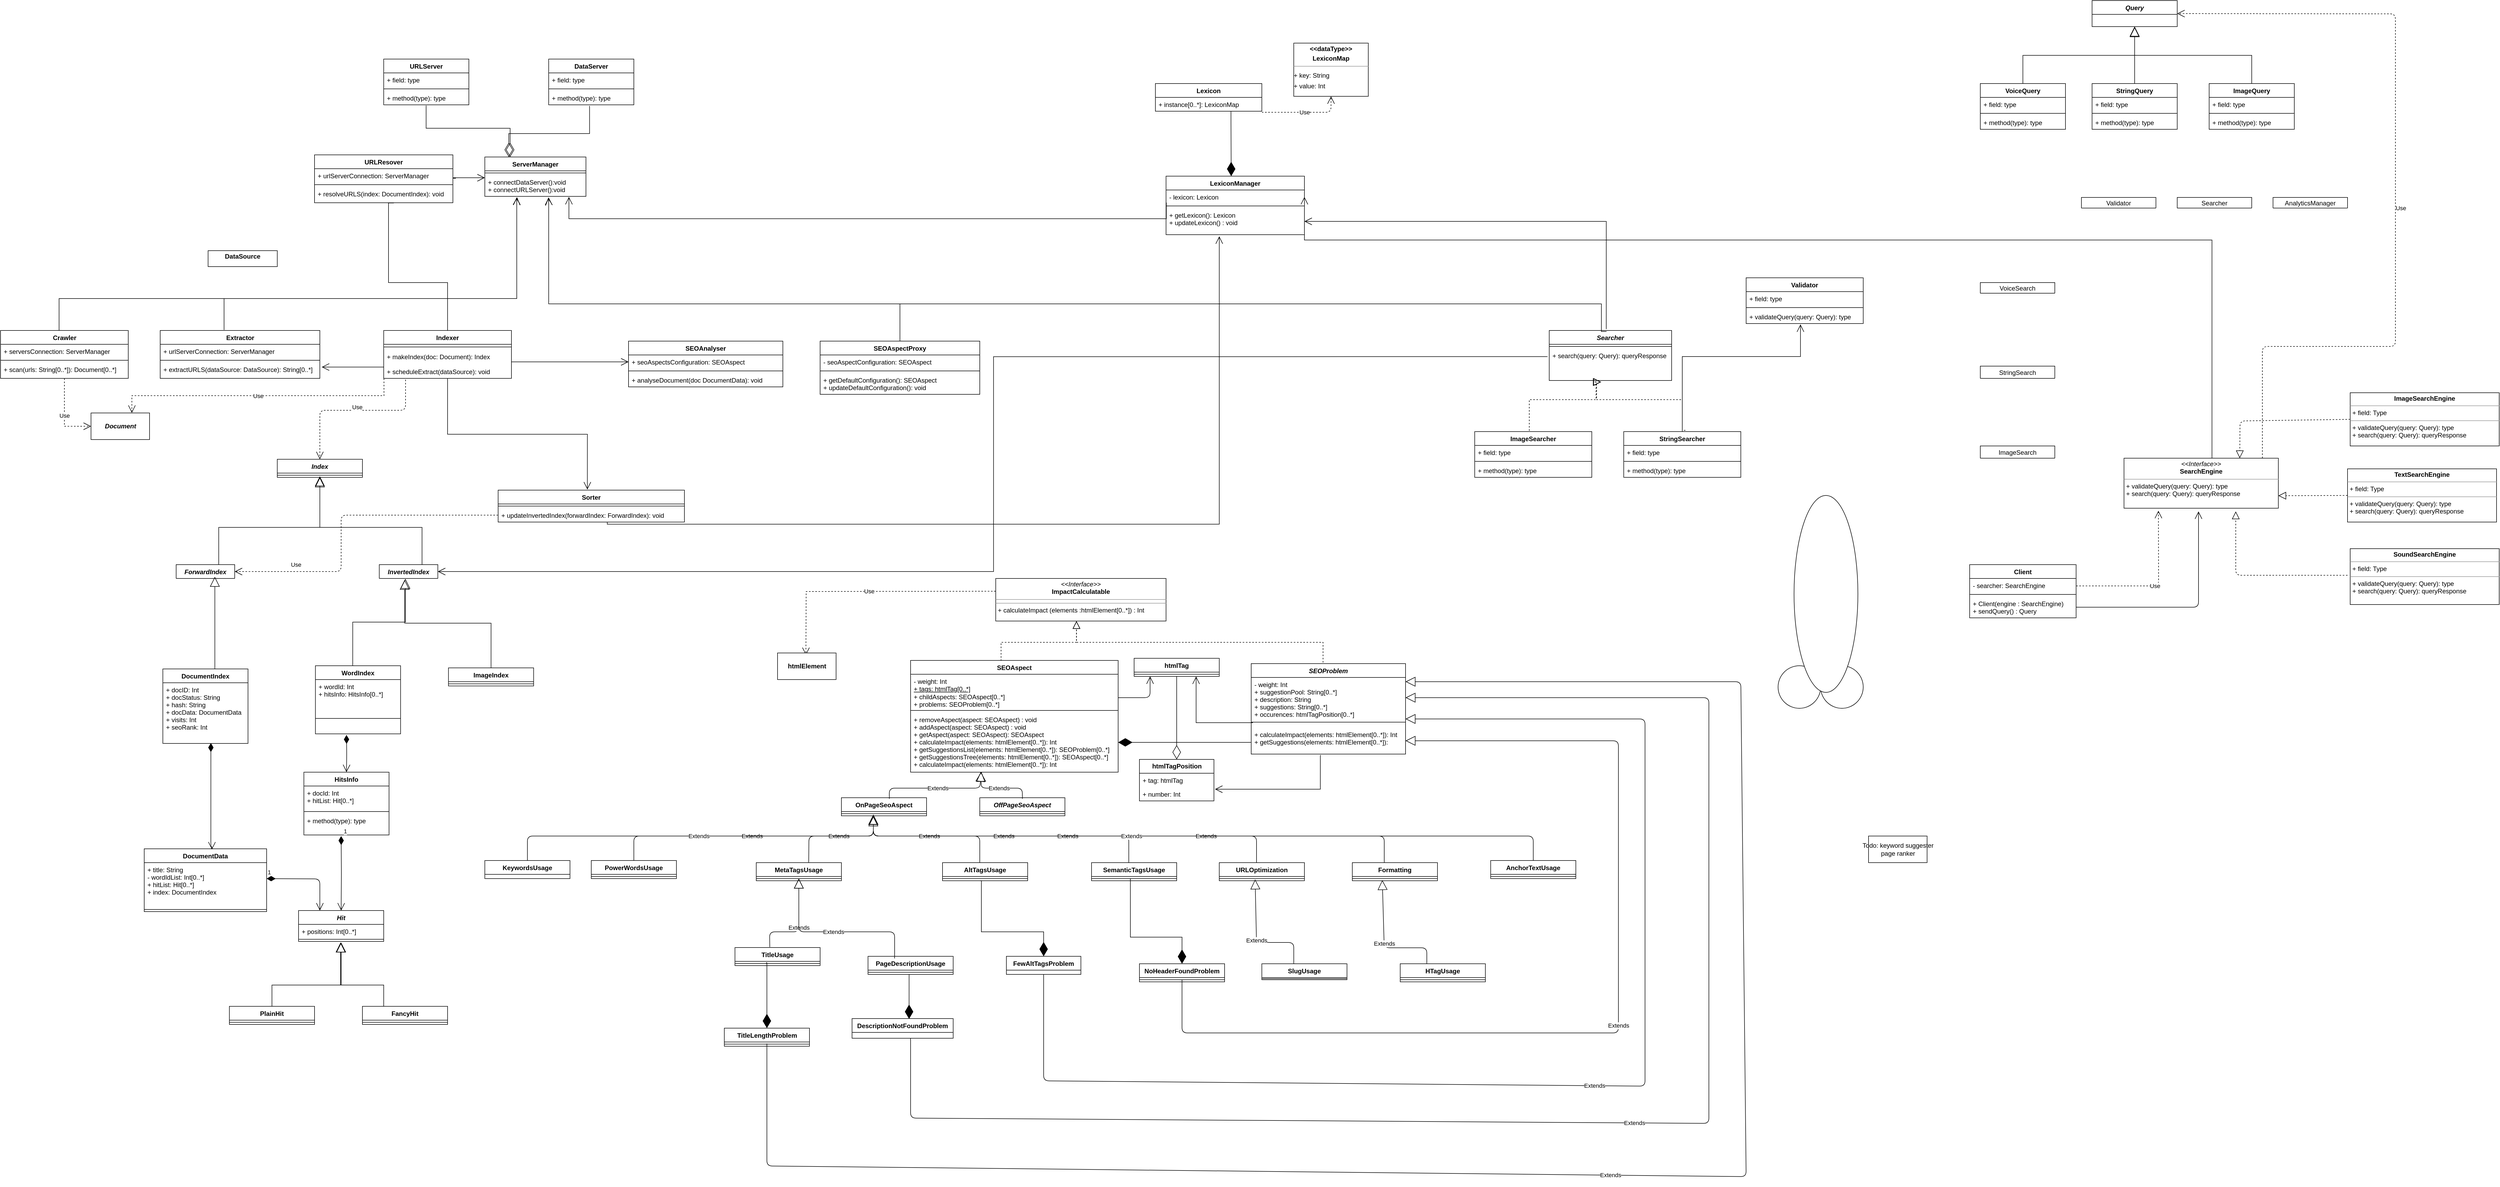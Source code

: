 <mxfile version="15.4.1" type="github">
  <diagram id="L-4JTbhqK5Z3GWyyr0-M" name="Page-1">
    <mxGraphModel dx="2849" dy="2666" grid="1" gridSize="10" guides="1" tooltips="1" connect="1" arrows="1" fold="1" page="1" pageScale="1" pageWidth="850" pageHeight="1100" math="0" shadow="0">
      <root>
        <mxCell id="0" />
        <mxCell id="1" parent="0" />
        <mxCell id="xQv_WQrhD44Ifs19qAYC-1" value="" style="ellipse;whiteSpace=wrap;html=1;aspect=fixed;hachureGap=4;pointerEvents=0;" parent="1" vertex="1">
          <mxGeometry x="3460" y="1000" width="80" height="80" as="geometry" />
        </mxCell>
        <mxCell id="xQv_WQrhD44Ifs19qAYC-2" value="" style="ellipse;whiteSpace=wrap;html=1;aspect=fixed;hachureGap=4;pointerEvents=0;" parent="1" vertex="1">
          <mxGeometry x="3540" y="1000" width="80" height="80" as="geometry" />
        </mxCell>
        <mxCell id="xQv_WQrhD44Ifs19qAYC-3" value="" style="ellipse;whiteSpace=wrap;html=1;hachureGap=4;pointerEvents=0;" parent="1" vertex="1">
          <mxGeometry x="3490" y="680" width="120" height="370" as="geometry" />
        </mxCell>
        <mxCell id="VXNcRWfN4zNZ4ETa913i-1" value="Indexer" style="swimlane;fontStyle=1;align=center;verticalAlign=top;childLayout=stackLayout;horizontal=1;startSize=26;horizontalStack=0;resizeParent=1;resizeParentMax=0;resizeLast=0;collapsible=1;marginBottom=0;hachureGap=4;pointerEvents=0;" parent="1" vertex="1">
          <mxGeometry x="840" y="370" width="240" height="90" as="geometry">
            <mxRectangle x="800" y="400" width="70" height="26" as="alternateBounds" />
          </mxGeometry>
        </mxCell>
        <mxCell id="VXNcRWfN4zNZ4ETa913i-3" value="" style="line;strokeWidth=1;fillColor=none;align=left;verticalAlign=middle;spacingTop=-1;spacingLeft=3;spacingRight=3;rotatable=0;labelPosition=right;points=[];portConstraint=eastwest;" parent="VXNcRWfN4zNZ4ETa913i-1" vertex="1">
          <mxGeometry y="26" width="240" height="10" as="geometry" />
        </mxCell>
        <mxCell id="VXNcRWfN4zNZ4ETa913i-4" value="+ makeIndex(doc: Document): Index &#xa;&#xa;+ scheduleExtract(dataSource): void&#xa;" style="text;strokeColor=none;fillColor=none;align=left;verticalAlign=top;spacingLeft=4;spacingRight=4;overflow=hidden;rotatable=0;points=[[0,0.5],[1,0.5]];portConstraint=eastwest;" parent="VXNcRWfN4zNZ4ETa913i-1" vertex="1">
          <mxGeometry y="36" width="240" height="54" as="geometry" />
        </mxCell>
        <mxCell id="VXNcRWfN4zNZ4ETa913i-5" value="DocumentIndex" style="swimlane;fontStyle=1;align=center;verticalAlign=top;childLayout=stackLayout;horizontal=1;startSize=26;horizontalStack=0;resizeParent=1;resizeParentMax=0;resizeLast=0;collapsible=1;marginBottom=0;hachureGap=4;pointerEvents=0;" parent="1" vertex="1">
          <mxGeometry x="425" y="1006" width="160" height="140" as="geometry" />
        </mxCell>
        <mxCell id="VXNcRWfN4zNZ4ETa913i-6" value="+ docID: Int&#xa;+ docStatus: String&#xa;+ hash: String&#xa;+ docData: DocumentData&#xa;+ visits: Int&#xa;+ seoRank: Int" style="text;strokeColor=none;fillColor=none;align=left;verticalAlign=top;spacingLeft=4;spacingRight=4;overflow=hidden;rotatable=0;points=[[0,0.5],[1,0.5]];portConstraint=eastwest;" parent="VXNcRWfN4zNZ4ETa913i-5" vertex="1">
          <mxGeometry y="26" width="160" height="114" as="geometry" />
        </mxCell>
        <mxCell id="VXNcRWfN4zNZ4ETa913i-38" value="Hit" style="swimlane;fontStyle=3;align=center;verticalAlign=top;childLayout=stackLayout;horizontal=1;startSize=26;horizontalStack=0;resizeParent=1;resizeParentMax=0;resizeLast=0;collapsible=1;marginBottom=0;hachureGap=4;pointerEvents=0;" parent="1" vertex="1">
          <mxGeometry x="680" y="1460" width="160" height="58" as="geometry">
            <mxRectangle x="680" y="1460" width="50" height="26" as="alternateBounds" />
          </mxGeometry>
        </mxCell>
        <mxCell id="VXNcRWfN4zNZ4ETa913i-39" value="+ positions: Int[0..*]" style="text;strokeColor=none;fillColor=none;align=left;verticalAlign=top;spacingLeft=4;spacingRight=4;overflow=hidden;rotatable=0;points=[[0,0.5],[1,0.5]];portConstraint=eastwest;" parent="VXNcRWfN4zNZ4ETa913i-38" vertex="1">
          <mxGeometry y="26" width="160" height="24" as="geometry" />
        </mxCell>
        <mxCell id="VXNcRWfN4zNZ4ETa913i-40" value="" style="line;strokeWidth=1;fillColor=none;align=left;verticalAlign=middle;spacingTop=-1;spacingLeft=3;spacingRight=3;rotatable=0;labelPosition=right;points=[];portConstraint=eastwest;" parent="VXNcRWfN4zNZ4ETa913i-38" vertex="1">
          <mxGeometry y="50" width="160" height="8" as="geometry" />
        </mxCell>
        <mxCell id="VXNcRWfN4zNZ4ETa913i-43" value="PlainHit" style="swimlane;fontStyle=1;align=center;verticalAlign=top;childLayout=stackLayout;horizontal=1;startSize=26;horizontalStack=0;resizeParent=1;resizeParentMax=0;resizeLast=0;collapsible=1;marginBottom=0;hachureGap=4;pointerEvents=0;" parent="1" vertex="1">
          <mxGeometry x="550" y="1640" width="160" height="34" as="geometry">
            <mxRectangle x="550" y="1640" width="80" height="26" as="alternateBounds" />
          </mxGeometry>
        </mxCell>
        <mxCell id="VXNcRWfN4zNZ4ETa913i-45" value="" style="line;strokeWidth=1;fillColor=none;align=left;verticalAlign=middle;spacingTop=-1;spacingLeft=3;spacingRight=3;rotatable=0;labelPosition=right;points=[];portConstraint=eastwest;" parent="VXNcRWfN4zNZ4ETa913i-43" vertex="1">
          <mxGeometry y="26" width="160" height="8" as="geometry" />
        </mxCell>
        <mxCell id="VXNcRWfN4zNZ4ETa913i-48" value="FancyHit" style="swimlane;fontStyle=1;align=center;verticalAlign=top;childLayout=stackLayout;horizontal=1;startSize=26;horizontalStack=0;resizeParent=1;resizeParentMax=0;resizeLast=0;collapsible=1;marginBottom=0;hachureGap=4;pointerEvents=0;" parent="1" vertex="1">
          <mxGeometry x="800" y="1640" width="160" height="34" as="geometry">
            <mxRectangle x="800" y="1640" width="80" height="26" as="alternateBounds" />
          </mxGeometry>
        </mxCell>
        <mxCell id="VXNcRWfN4zNZ4ETa913i-50" value="" style="line;strokeWidth=1;fillColor=none;align=left;verticalAlign=middle;spacingTop=-1;spacingLeft=3;spacingRight=3;rotatable=0;labelPosition=right;points=[];portConstraint=eastwest;" parent="VXNcRWfN4zNZ4ETa913i-48" vertex="1">
          <mxGeometry y="26" width="160" height="8" as="geometry" />
        </mxCell>
        <mxCell id="UL4YKMBXZopJeCdpC2au-22" value="Index" style="swimlane;fontStyle=3;align=center;verticalAlign=top;childLayout=stackLayout;horizontal=1;startSize=26;horizontalStack=0;resizeParent=1;resizeParentMax=0;resizeLast=0;collapsible=1;marginBottom=0;" parent="1" vertex="1">
          <mxGeometry x="640" y="612" width="160" height="34" as="geometry" />
        </mxCell>
        <mxCell id="UL4YKMBXZopJeCdpC2au-24" value="" style="line;strokeWidth=1;fillColor=none;align=left;verticalAlign=middle;spacingTop=-1;spacingLeft=3;spacingRight=3;rotatable=0;labelPosition=right;points=[];portConstraint=eastwest;" parent="UL4YKMBXZopJeCdpC2au-22" vertex="1">
          <mxGeometry y="26" width="160" height="8" as="geometry" />
        </mxCell>
        <mxCell id="UL4YKMBXZopJeCdpC2au-42" value="Searcher" style="swimlane;fontStyle=3;align=center;verticalAlign=top;childLayout=stackLayout;horizontal=1;startSize=26;horizontalStack=0;resizeParent=1;resizeParentMax=0;resizeLast=0;collapsible=1;marginBottom=0;" parent="1" vertex="1">
          <mxGeometry x="3030" y="370" width="230" height="94" as="geometry" />
        </mxCell>
        <mxCell id="UL4YKMBXZopJeCdpC2au-44" value="" style="line;strokeWidth=1;fillColor=none;align=left;verticalAlign=middle;spacingTop=-1;spacingLeft=3;spacingRight=3;rotatable=0;labelPosition=right;points=[];portConstraint=eastwest;" parent="UL4YKMBXZopJeCdpC2au-42" vertex="1">
          <mxGeometry y="26" width="230" height="8" as="geometry" />
        </mxCell>
        <mxCell id="UL4YKMBXZopJeCdpC2au-45" value="+ search(query: Query): queryResponse" style="text;strokeColor=none;fillColor=none;align=left;verticalAlign=top;spacingLeft=4;spacingRight=4;overflow=hidden;rotatable=0;points=[[0,0.5],[1,0.5]];portConstraint=eastwest;" parent="UL4YKMBXZopJeCdpC2au-42" vertex="1">
          <mxGeometry y="34" width="230" height="60" as="geometry" />
        </mxCell>
        <mxCell id="UL4YKMBXZopJeCdpC2au-46" value="ImageSearcher" style="swimlane;fontStyle=1;align=center;verticalAlign=top;childLayout=stackLayout;horizontal=1;startSize=26;horizontalStack=0;resizeParent=1;resizeParentMax=0;resizeLast=0;collapsible=1;marginBottom=0;" parent="1" vertex="1">
          <mxGeometry x="2890" y="560" width="220" height="86" as="geometry" />
        </mxCell>
        <mxCell id="UL4YKMBXZopJeCdpC2au-47" value="+ field: type" style="text;strokeColor=none;fillColor=none;align=left;verticalAlign=top;spacingLeft=4;spacingRight=4;overflow=hidden;rotatable=0;points=[[0,0.5],[1,0.5]];portConstraint=eastwest;" parent="UL4YKMBXZopJeCdpC2au-46" vertex="1">
          <mxGeometry y="26" width="220" height="26" as="geometry" />
        </mxCell>
        <mxCell id="UL4YKMBXZopJeCdpC2au-48" value="" style="line;strokeWidth=1;fillColor=none;align=left;verticalAlign=middle;spacingTop=-1;spacingLeft=3;spacingRight=3;rotatable=0;labelPosition=right;points=[];portConstraint=eastwest;" parent="UL4YKMBXZopJeCdpC2au-46" vertex="1">
          <mxGeometry y="52" width="220" height="8" as="geometry" />
        </mxCell>
        <mxCell id="UL4YKMBXZopJeCdpC2au-49" value="+ method(type): type" style="text;strokeColor=none;fillColor=none;align=left;verticalAlign=top;spacingLeft=4;spacingRight=4;overflow=hidden;rotatable=0;points=[[0,0.5],[1,0.5]];portConstraint=eastwest;" parent="UL4YKMBXZopJeCdpC2au-46" vertex="1">
          <mxGeometry y="60" width="220" height="26" as="geometry" />
        </mxCell>
        <mxCell id="UL4YKMBXZopJeCdpC2au-50" value="StringSearcher" style="swimlane;fontStyle=1;align=center;verticalAlign=top;childLayout=stackLayout;horizontal=1;startSize=26;horizontalStack=0;resizeParent=1;resizeParentMax=0;resizeLast=0;collapsible=1;marginBottom=0;" parent="1" vertex="1">
          <mxGeometry x="3170" y="560" width="220" height="86" as="geometry" />
        </mxCell>
        <mxCell id="UL4YKMBXZopJeCdpC2au-51" value="+ field: type" style="text;strokeColor=none;fillColor=none;align=left;verticalAlign=top;spacingLeft=4;spacingRight=4;overflow=hidden;rotatable=0;points=[[0,0.5],[1,0.5]];portConstraint=eastwest;" parent="UL4YKMBXZopJeCdpC2au-50" vertex="1">
          <mxGeometry y="26" width="220" height="26" as="geometry" />
        </mxCell>
        <mxCell id="UL4YKMBXZopJeCdpC2au-52" value="" style="line;strokeWidth=1;fillColor=none;align=left;verticalAlign=middle;spacingTop=-1;spacingLeft=3;spacingRight=3;rotatable=0;labelPosition=right;points=[];portConstraint=eastwest;" parent="UL4YKMBXZopJeCdpC2au-50" vertex="1">
          <mxGeometry y="52" width="220" height="8" as="geometry" />
        </mxCell>
        <mxCell id="UL4YKMBXZopJeCdpC2au-53" value="+ method(type): type" style="text;strokeColor=none;fillColor=none;align=left;verticalAlign=top;spacingLeft=4;spacingRight=4;overflow=hidden;rotatable=0;points=[[0,0.5],[1,0.5]];portConstraint=eastwest;" parent="UL4YKMBXZopJeCdpC2au-50" vertex="1">
          <mxGeometry y="60" width="220" height="26" as="geometry" />
        </mxCell>
        <mxCell id="UL4YKMBXZopJeCdpC2au-56" value="" style="endArrow=block;dashed=1;endFill=0;endSize=12;html=1;rounded=0;edgeStyle=orthogonalEdgeStyle;entryX=0.421;entryY=1.047;entryDx=0;entryDy=0;entryPerimeter=0;exitX=0.466;exitY=-0.017;exitDx=0;exitDy=0;exitPerimeter=0;" parent="1" source="UL4YKMBXZopJeCdpC2au-46" target="UL4YKMBXZopJeCdpC2au-45" edge="1">
          <mxGeometry width="160" relative="1" as="geometry">
            <mxPoint x="2990" y="550" as="sourcePoint" />
            <mxPoint x="3110" y="500" as="targetPoint" />
            <Array as="points">
              <mxPoint x="2993" y="500" />
              <mxPoint x="3118" y="500" />
            </Array>
          </mxGeometry>
        </mxCell>
        <mxCell id="UL4YKMBXZopJeCdpC2au-58" value="" style="endArrow=block;dashed=1;endFill=0;endSize=12;html=1;rounded=0;edgeStyle=orthogonalEdgeStyle;exitX=0.527;exitY=-0.027;exitDx=0;exitDy=0;exitPerimeter=0;entryX=0.425;entryY=1.047;entryDx=0;entryDy=0;entryPerimeter=0;" parent="1" source="UL4YKMBXZopJeCdpC2au-50" target="UL4YKMBXZopJeCdpC2au-45" edge="1">
          <mxGeometry width="160" relative="1" as="geometry">
            <mxPoint x="3050" y="490" as="sourcePoint" />
            <mxPoint x="3210" y="490" as="targetPoint" />
            <Array as="points">
              <mxPoint x="3280" y="558" />
              <mxPoint x="3280" y="500" />
              <mxPoint x="3119" y="500" />
              <mxPoint x="3119" y="467" />
            </Array>
          </mxGeometry>
        </mxCell>
        <mxCell id="UL4YKMBXZopJeCdpC2au-59" value="ServerManager" style="swimlane;fontStyle=1;align=center;verticalAlign=top;childLayout=stackLayout;horizontal=1;startSize=26;horizontalStack=0;resizeParent=1;resizeParentMax=0;resizeLast=0;collapsible=1;marginBottom=0;" parent="1" vertex="1">
          <mxGeometry x="1030" y="44" width="190" height="74" as="geometry" />
        </mxCell>
        <mxCell id="UL4YKMBXZopJeCdpC2au-61" value="" style="line;strokeWidth=1;fillColor=none;align=left;verticalAlign=middle;spacingTop=-1;spacingLeft=3;spacingRight=3;rotatable=0;labelPosition=right;points=[];portConstraint=eastwest;" parent="UL4YKMBXZopJeCdpC2au-59" vertex="1">
          <mxGeometry y="26" width="190" height="8" as="geometry" />
        </mxCell>
        <mxCell id="UL4YKMBXZopJeCdpC2au-62" value="+ connectDataServer():void&#xa;+ connectURLServer():void" style="text;strokeColor=none;fillColor=none;align=left;verticalAlign=top;spacingLeft=4;spacingRight=4;overflow=hidden;rotatable=0;points=[[0,0.5],[1,0.5]];portConstraint=eastwest;" parent="UL4YKMBXZopJeCdpC2au-59" vertex="1">
          <mxGeometry y="34" width="190" height="40" as="geometry" />
        </mxCell>
        <mxCell id="UL4YKMBXZopJeCdpC2au-65" value="" style="endArrow=open;endFill=1;endSize=12;html=1;rounded=0;edgeStyle=orthogonalEdgeStyle;exitX=0.5;exitY=0;exitDx=0;exitDy=0;" parent="1" source="VXNcRWfN4zNZ4ETa913i-1" edge="1">
          <mxGeometry width="160" relative="1" as="geometry">
            <mxPoint x="1020" y="390" as="sourcePoint" />
            <mxPoint x="1090" y="120" as="targetPoint" />
            <Array as="points">
              <mxPoint x="960" y="310" />
              <mxPoint x="1090" y="310" />
              <mxPoint x="1090" y="130" />
            </Array>
          </mxGeometry>
        </mxCell>
        <mxCell id="UL4YKMBXZopJeCdpC2au-66" value="" style="endArrow=open;endFill=1;endSize=12;html=1;rounded=0;edgeStyle=orthogonalEdgeStyle;" parent="1" edge="1">
          <mxGeometry width="160" relative="1" as="geometry">
            <mxPoint x="540" y="369" as="sourcePoint" />
            <mxPoint x="1090" y="120" as="targetPoint" />
            <Array as="points">
              <mxPoint x="540" y="310" />
              <mxPoint x="1090" y="310" />
              <mxPoint x="1090" y="132" />
            </Array>
          </mxGeometry>
        </mxCell>
        <mxCell id="UL4YKMBXZopJeCdpC2au-67" value="" style="endArrow=open;endFill=1;endSize=12;html=1;rounded=0;edgeStyle=orthogonalEdgeStyle;exitX=0.468;exitY=0.02;exitDx=0;exitDy=0;exitPerimeter=0;" parent="1" source="UL4YKMBXZopJeCdpC2au-42" edge="1">
          <mxGeometry width="160" relative="1" as="geometry">
            <mxPoint x="1110" y="340" as="sourcePoint" />
            <mxPoint x="1150" y="120" as="targetPoint" />
            <Array as="points">
              <mxPoint x="3128" y="372" />
              <mxPoint x="3128" y="320" />
              <mxPoint x="1150" y="320" />
            </Array>
          </mxGeometry>
        </mxCell>
        <mxCell id="UL4YKMBXZopJeCdpC2au-68" value="SEOAnalyser" style="swimlane;fontStyle=1;align=center;verticalAlign=top;childLayout=stackLayout;horizontal=1;startSize=26;horizontalStack=0;resizeParent=1;resizeParentMax=0;resizeLast=0;collapsible=1;marginBottom=0;" parent="1" vertex="1">
          <mxGeometry x="1300" y="390" width="290" height="86" as="geometry" />
        </mxCell>
        <mxCell id="UL4YKMBXZopJeCdpC2au-69" value="+ seoAspectsConfiguration: SEOAspect" style="text;strokeColor=none;fillColor=none;align=left;verticalAlign=top;spacingLeft=4;spacingRight=4;overflow=hidden;rotatable=0;points=[[0,0.5],[1,0.5]];portConstraint=eastwest;" parent="UL4YKMBXZopJeCdpC2au-68" vertex="1">
          <mxGeometry y="26" width="290" height="26" as="geometry" />
        </mxCell>
        <mxCell id="UL4YKMBXZopJeCdpC2au-70" value="" style="line;strokeWidth=1;fillColor=none;align=left;verticalAlign=middle;spacingTop=-1;spacingLeft=3;spacingRight=3;rotatable=0;labelPosition=right;points=[];portConstraint=eastwest;" parent="UL4YKMBXZopJeCdpC2au-68" vertex="1">
          <mxGeometry y="52" width="290" height="8" as="geometry" />
        </mxCell>
        <mxCell id="UL4YKMBXZopJeCdpC2au-71" value="+ analyseDocument(doc DocumentData): void" style="text;strokeColor=none;fillColor=none;align=left;verticalAlign=top;spacingLeft=4;spacingRight=4;overflow=hidden;rotatable=0;points=[[0,0.5],[1,0.5]];portConstraint=eastwest;" parent="UL4YKMBXZopJeCdpC2au-68" vertex="1">
          <mxGeometry y="60" width="290" height="26" as="geometry" />
        </mxCell>
        <mxCell id="vnPngC09RosFCxPqreI9-1" value="AnchorTextUsage" style="swimlane;fontStyle=1;align=center;verticalAlign=top;childLayout=stackLayout;horizontal=1;startSize=26;horizontalStack=0;resizeParent=1;resizeParentMax=0;resizeLast=0;collapsible=1;marginBottom=0;" parent="1" vertex="1">
          <mxGeometry x="2920" y="1366" width="160" height="34" as="geometry" />
        </mxCell>
        <mxCell id="vnPngC09RosFCxPqreI9-3" value="" style="line;strokeWidth=1;fillColor=none;align=left;verticalAlign=middle;spacingTop=-1;spacingLeft=3;spacingRight=3;rotatable=0;labelPosition=right;points=[];portConstraint=eastwest;" parent="vnPngC09RosFCxPqreI9-1" vertex="1">
          <mxGeometry y="26" width="160" height="8" as="geometry" />
        </mxCell>
        <mxCell id="ulZ0jbCKSlaguCblbPYP-53" value="Extends" style="endArrow=block;endSize=16;endFill=0;html=1;exitX=0.5;exitY=0;exitDx=0;exitDy=0;" parent="vnPngC09RosFCxPqreI9-1" source="vnPngC09RosFCxPqreI9-1" edge="1">
          <mxGeometry width="160" relative="1" as="geometry">
            <mxPoint x="80" y="-6" as="sourcePoint" />
            <mxPoint x="-1160" y="-83" as="targetPoint" />
            <Array as="points">
              <mxPoint x="80" y="-46" />
              <mxPoint x="-1160" y="-46" />
            </Array>
          </mxGeometry>
        </mxCell>
        <mxCell id="vnPngC09RosFCxPqreI9-5" value="URLResover" style="swimlane;fontStyle=1;align=center;verticalAlign=top;childLayout=stackLayout;horizontal=1;startSize=26;horizontalStack=0;resizeParent=1;resizeParentMax=0;resizeLast=0;collapsible=1;marginBottom=0;" parent="1" vertex="1">
          <mxGeometry x="710" y="40" width="260" height="90" as="geometry" />
        </mxCell>
        <mxCell id="nHTIsOpt5-FmUogmospr-10" value="+ urlServerConnection: ServerManager" style="text;strokeColor=none;fillColor=none;align=left;verticalAlign=top;spacingLeft=4;spacingRight=4;overflow=hidden;rotatable=0;points=[[0,0.5],[1,0.5]];portConstraint=eastwest;" vertex="1" parent="vnPngC09RosFCxPqreI9-5">
          <mxGeometry y="26" width="260" height="26" as="geometry" />
        </mxCell>
        <mxCell id="nHTIsOpt5-FmUogmospr-11" value="" style="line;strokeWidth=1;fillColor=none;align=left;verticalAlign=middle;spacingTop=-1;spacingLeft=3;spacingRight=3;rotatable=0;labelPosition=right;points=[];portConstraint=eastwest;" vertex="1" parent="vnPngC09RosFCxPqreI9-5">
          <mxGeometry y="52" width="260" height="8" as="geometry" />
        </mxCell>
        <mxCell id="vnPngC09RosFCxPqreI9-8" value="+ resolveURLS(index: DocumentIndex): void" style="text;strokeColor=none;fillColor=none;align=left;verticalAlign=top;spacingLeft=4;spacingRight=4;overflow=hidden;rotatable=0;points=[[0,0.5],[1,0.5]];portConstraint=eastwest;" parent="vnPngC09RosFCxPqreI9-5" vertex="1">
          <mxGeometry y="60" width="260" height="30" as="geometry" />
        </mxCell>
        <mxCell id="vnPngC09RosFCxPqreI9-9" value="URLServer" style="swimlane;fontStyle=1;align=center;verticalAlign=top;childLayout=stackLayout;horizontal=1;startSize=26;horizontalStack=0;resizeParent=1;resizeParentMax=0;resizeLast=0;collapsible=1;marginBottom=0;" parent="1" vertex="1">
          <mxGeometry x="840" y="-140" width="160" height="86" as="geometry" />
        </mxCell>
        <mxCell id="vnPngC09RosFCxPqreI9-10" value="+ field: type" style="text;strokeColor=none;fillColor=none;align=left;verticalAlign=top;spacingLeft=4;spacingRight=4;overflow=hidden;rotatable=0;points=[[0,0.5],[1,0.5]];portConstraint=eastwest;" parent="vnPngC09RosFCxPqreI9-9" vertex="1">
          <mxGeometry y="26" width="160" height="26" as="geometry" />
        </mxCell>
        <mxCell id="vnPngC09RosFCxPqreI9-11" value="" style="line;strokeWidth=1;fillColor=none;align=left;verticalAlign=middle;spacingTop=-1;spacingLeft=3;spacingRight=3;rotatable=0;labelPosition=right;points=[];portConstraint=eastwest;" parent="vnPngC09RosFCxPqreI9-9" vertex="1">
          <mxGeometry y="52" width="160" height="8" as="geometry" />
        </mxCell>
        <mxCell id="vnPngC09RosFCxPqreI9-12" value="+ method(type): type" style="text;strokeColor=none;fillColor=none;align=left;verticalAlign=top;spacingLeft=4;spacingRight=4;overflow=hidden;rotatable=0;points=[[0,0.5],[1,0.5]];portConstraint=eastwest;" parent="vnPngC09RosFCxPqreI9-9" vertex="1">
          <mxGeometry y="60" width="160" height="26" as="geometry" />
        </mxCell>
        <mxCell id="vnPngC09RosFCxPqreI9-13" value="DataServer" style="swimlane;fontStyle=1;align=center;verticalAlign=top;childLayout=stackLayout;horizontal=1;startSize=26;horizontalStack=0;resizeParent=1;resizeParentMax=0;resizeLast=0;collapsible=1;marginBottom=0;" parent="1" vertex="1">
          <mxGeometry x="1150" y="-140" width="160" height="86" as="geometry" />
        </mxCell>
        <mxCell id="vnPngC09RosFCxPqreI9-14" value="+ field: type" style="text;strokeColor=none;fillColor=none;align=left;verticalAlign=top;spacingLeft=4;spacingRight=4;overflow=hidden;rotatable=0;points=[[0,0.5],[1,0.5]];portConstraint=eastwest;" parent="vnPngC09RosFCxPqreI9-13" vertex="1">
          <mxGeometry y="26" width="160" height="26" as="geometry" />
        </mxCell>
        <mxCell id="vnPngC09RosFCxPqreI9-15" value="" style="line;strokeWidth=1;fillColor=none;align=left;verticalAlign=middle;spacingTop=-1;spacingLeft=3;spacingRight=3;rotatable=0;labelPosition=right;points=[];portConstraint=eastwest;" parent="vnPngC09RosFCxPqreI9-13" vertex="1">
          <mxGeometry y="52" width="160" height="8" as="geometry" />
        </mxCell>
        <mxCell id="vnPngC09RosFCxPqreI9-16" value="+ method(type): type" style="text;strokeColor=none;fillColor=none;align=left;verticalAlign=top;spacingLeft=4;spacingRight=4;overflow=hidden;rotatable=0;points=[[0,0.5],[1,0.5]];portConstraint=eastwest;" parent="vnPngC09RosFCxPqreI9-13" vertex="1">
          <mxGeometry y="60" width="160" height="26" as="geometry" />
        </mxCell>
        <mxCell id="vnPngC09RosFCxPqreI9-19" value="" style="endArrow=none;html=1;edgeStyle=orthogonalEdgeStyle;rounded=0;exitX=0.573;exitY=1.011;exitDx=0;exitDy=0;exitPerimeter=0;entryX=0.5;entryY=0;entryDx=0;entryDy=0;" parent="1" source="vnPngC09RosFCxPqreI9-8" target="VXNcRWfN4zNZ4ETa913i-1" edge="1">
          <mxGeometry relative="1" as="geometry">
            <mxPoint x="860" y="380" as="sourcePoint" />
            <mxPoint x="1020" y="380" as="targetPoint" />
            <Array as="points">
              <mxPoint x="849" y="280" />
              <mxPoint x="960" y="280" />
            </Array>
          </mxGeometry>
        </mxCell>
        <mxCell id="vnPngC09RosFCxPqreI9-22" value="" style="endArrow=open;endFill=1;endSize=12;html=1;rounded=0;edgeStyle=orthogonalEdgeStyle;entryX=0;entryY=0.5;entryDx=0;entryDy=0;" parent="1" edge="1">
          <mxGeometry width="160" relative="1" as="geometry">
            <mxPoint x="975" y="83" as="sourcePoint" />
            <mxPoint x="1030" y="83" as="targetPoint" />
            <Array as="points">
              <mxPoint x="975" y="84" />
              <mxPoint x="970" y="84" />
              <mxPoint x="970" y="83" />
            </Array>
          </mxGeometry>
        </mxCell>
        <mxCell id="xpTjOEdWHdF4yTKwdctW-21" value="Lexicon" style="swimlane;fontStyle=1;align=center;verticalAlign=top;childLayout=stackLayout;horizontal=1;startSize=26;horizontalStack=0;resizeParent=1;resizeParentMax=0;resizeLast=0;collapsible=1;marginBottom=0;hachureGap=4;pointerEvents=0;" parent="1" vertex="1">
          <mxGeometry x="2290" y="-94" width="200" height="52" as="geometry" />
        </mxCell>
        <mxCell id="xpTjOEdWHdF4yTKwdctW-22" value="+ instance[0..*]: LexiconMap" style="text;strokeColor=none;fillColor=none;align=left;verticalAlign=top;spacingLeft=4;spacingRight=4;overflow=hidden;rotatable=0;points=[[0,0.5],[1,0.5]];portConstraint=eastwest;" parent="xpTjOEdWHdF4yTKwdctW-21" vertex="1">
          <mxGeometry y="26" width="200" height="26" as="geometry" />
        </mxCell>
        <mxCell id="xpTjOEdWHdF4yTKwdctW-25" value="LexiconManager" style="swimlane;fontStyle=1;align=center;verticalAlign=top;childLayout=stackLayout;horizontal=1;startSize=26;horizontalStack=0;resizeParent=1;resizeParentMax=0;resizeLast=0;collapsible=1;marginBottom=0;" parent="1" vertex="1">
          <mxGeometry x="2310" y="80" width="260" height="110" as="geometry" />
        </mxCell>
        <mxCell id="xpTjOEdWHdF4yTKwdctW-26" value="- lexicon: Lexicon" style="text;strokeColor=none;fillColor=none;align=left;verticalAlign=top;spacingLeft=4;spacingRight=4;overflow=hidden;rotatable=0;points=[[0,0.5],[1,0.5]];portConstraint=eastwest;" parent="xpTjOEdWHdF4yTKwdctW-25" vertex="1">
          <mxGeometry y="26" width="260" height="26" as="geometry" />
        </mxCell>
        <mxCell id="xpTjOEdWHdF4yTKwdctW-27" value="" style="line;strokeWidth=1;fillColor=none;align=left;verticalAlign=middle;spacingTop=-1;spacingLeft=3;spacingRight=3;rotatable=0;labelPosition=right;points=[];portConstraint=eastwest;" parent="xpTjOEdWHdF4yTKwdctW-25" vertex="1">
          <mxGeometry y="52" width="260" height="8" as="geometry" />
        </mxCell>
        <mxCell id="xpTjOEdWHdF4yTKwdctW-28" value="+ getLexicon(): Lexicon&#xa;+ updateLexicon() : void&#xa;" style="text;strokeColor=none;fillColor=none;align=left;verticalAlign=top;spacingLeft=4;spacingRight=4;overflow=hidden;rotatable=0;points=[[0,0.5],[1,0.5]];portConstraint=eastwest;" parent="xpTjOEdWHdF4yTKwdctW-25" vertex="1">
          <mxGeometry y="60" width="260" height="50" as="geometry" />
        </mxCell>
        <mxCell id="xpTjOEdWHdF4yTKwdctW-37" value="" style="endArrow=open;endFill=1;endSize=12;html=1;rounded=0;edgeStyle=orthogonalEdgeStyle;exitX=0.002;exitY=0.914;exitDx=0;exitDy=0;exitPerimeter=0;" parent="1" source="xpTjOEdWHdF4yTKwdctW-26" edge="1">
          <mxGeometry width="160" relative="1" as="geometry">
            <mxPoint x="2120" y="240" as="sourcePoint" />
            <mxPoint x="1188" y="119" as="targetPoint" />
            <Array as="points">
              <mxPoint x="2311" y="160" />
              <mxPoint x="1188" y="160" />
            </Array>
          </mxGeometry>
        </mxCell>
        <mxCell id="xpTjOEdWHdF4yTKwdctW-38" value="" style="endArrow=diamondThin;endFill=1;endSize=24;html=1;rounded=0;edgeStyle=orthogonalEdgeStyle;entryX=0.471;entryY=0;entryDx=0;entryDy=0;entryPerimeter=0;" parent="1" source="xpTjOEdWHdF4yTKwdctW-22" target="xpTjOEdWHdF4yTKwdctW-25" edge="1">
          <mxGeometry width="160" relative="1" as="geometry">
            <mxPoint x="2432" y="-38" as="sourcePoint" />
            <mxPoint x="2390" y="70" as="targetPoint" />
            <Array as="points">
              <mxPoint x="2432" y="-20" />
              <mxPoint x="2432" y="-20" />
            </Array>
          </mxGeometry>
        </mxCell>
        <mxCell id="xpTjOEdWHdF4yTKwdctW-39" value="" style="endArrow=open;endFill=1;endSize=12;html=1;rounded=0;edgeStyle=orthogonalEdgeStyle;entryX=1;entryY=0.5;entryDx=0;entryDy=0;exitX=0.466;exitY=-0.028;exitDx=0;exitDy=0;exitPerimeter=0;" parent="1" source="UL4YKMBXZopJeCdpC2au-42" target="xpTjOEdWHdF4yTKwdctW-28" edge="1">
          <mxGeometry width="160" relative="1" as="geometry">
            <mxPoint x="2850" y="410" as="sourcePoint" />
            <mxPoint x="3010" y="410" as="targetPoint" />
          </mxGeometry>
        </mxCell>
        <mxCell id="X9t2nn5iT1wmEAKBCxQw-26" value="ForwardIndex" style="swimlane;fontStyle=3;align=center;verticalAlign=top;childLayout=stackLayout;horizontal=1;startSize=26;horizontalStack=0;resizeParent=1;resizeParentMax=0;resizeLast=0;collapsible=1;marginBottom=0;" parent="1" vertex="1" collapsed="1">
          <mxGeometry x="450" y="810" width="110" height="26" as="geometry">
            <mxRectangle x="450" y="810" width="160" height="86" as="alternateBounds" />
          </mxGeometry>
        </mxCell>
        <mxCell id="X9t2nn5iT1wmEAKBCxQw-27" value="+ field: type" style="text;strokeColor=none;fillColor=none;align=left;verticalAlign=top;spacingLeft=4;spacingRight=4;overflow=hidden;rotatable=0;points=[[0,0.5],[1,0.5]];portConstraint=eastwest;" parent="X9t2nn5iT1wmEAKBCxQw-26" vertex="1">
          <mxGeometry y="26" width="110" height="26" as="geometry" />
        </mxCell>
        <mxCell id="X9t2nn5iT1wmEAKBCxQw-28" value="" style="line;strokeWidth=1;fillColor=none;align=left;verticalAlign=middle;spacingTop=-1;spacingLeft=3;spacingRight=3;rotatable=0;labelPosition=right;points=[];portConstraint=eastwest;" parent="X9t2nn5iT1wmEAKBCxQw-26" vertex="1">
          <mxGeometry y="52" width="110" height="8" as="geometry" />
        </mxCell>
        <mxCell id="X9t2nn5iT1wmEAKBCxQw-29" value="+ method(type): type" style="text;strokeColor=none;fillColor=none;align=left;verticalAlign=top;spacingLeft=4;spacingRight=4;overflow=hidden;rotatable=0;points=[[0,0.5],[1,0.5]];portConstraint=eastwest;" parent="X9t2nn5iT1wmEAKBCxQw-26" vertex="1">
          <mxGeometry y="60" width="110" height="26" as="geometry" />
        </mxCell>
        <mxCell id="VXNcRWfN4zNZ4ETa913i-9" value="DocumentData" style="swimlane;fontStyle=1;align=center;verticalAlign=top;childLayout=stackLayout;horizontal=1;startSize=26;horizontalStack=0;resizeParent=1;resizeParentMax=0;resizeLast=0;collapsible=1;marginBottom=0;hachureGap=4;pointerEvents=0;" parent="1" vertex="1">
          <mxGeometry x="390" y="1344" width="230" height="118" as="geometry" />
        </mxCell>
        <mxCell id="VXNcRWfN4zNZ4ETa913i-10" value="+ title: String&#xa;- wordIdList: Int[0..*]&#xa;+ hitList: Hit[0..*]&#xa;+ index: DocumentIndex" style="text;strokeColor=none;fillColor=none;align=left;verticalAlign=top;spacingLeft=4;spacingRight=4;overflow=hidden;rotatable=0;points=[[0,0.5],[1,0.5]];portConstraint=eastwest;" parent="VXNcRWfN4zNZ4ETa913i-9" vertex="1">
          <mxGeometry y="26" width="230" height="84" as="geometry" />
        </mxCell>
        <mxCell id="VXNcRWfN4zNZ4ETa913i-11" value="" style="line;strokeWidth=1;fillColor=none;align=left;verticalAlign=middle;spacingTop=-1;spacingLeft=3;spacingRight=3;rotatable=0;labelPosition=right;points=[];portConstraint=eastwest;" parent="VXNcRWfN4zNZ4ETa913i-9" vertex="1">
          <mxGeometry y="110" width="230" height="8" as="geometry" />
        </mxCell>
        <mxCell id="X9t2nn5iT1wmEAKBCxQw-30" value="InvertedIndex" style="swimlane;fontStyle=3;align=center;verticalAlign=top;childLayout=stackLayout;horizontal=1;startSize=26;horizontalStack=0;resizeParent=1;resizeParentMax=0;resizeLast=0;collapsible=1;marginBottom=0;" parent="1" vertex="1" collapsed="1">
          <mxGeometry x="831.68" y="810" width="110" height="26" as="geometry">
            <mxRectangle x="831.68" y="810" width="160" height="86" as="alternateBounds" />
          </mxGeometry>
        </mxCell>
        <mxCell id="X9t2nn5iT1wmEAKBCxQw-31" value="+ field: type" style="text;strokeColor=none;fillColor=none;align=left;verticalAlign=top;spacingLeft=4;spacingRight=4;overflow=hidden;rotatable=0;points=[[0,0.5],[1,0.5]];portConstraint=eastwest;" parent="X9t2nn5iT1wmEAKBCxQw-30" vertex="1">
          <mxGeometry y="26" width="110" height="26" as="geometry" />
        </mxCell>
        <mxCell id="X9t2nn5iT1wmEAKBCxQw-32" value="" style="line;strokeWidth=1;fillColor=none;align=left;verticalAlign=middle;spacingTop=-1;spacingLeft=3;spacingRight=3;rotatable=0;labelPosition=right;points=[];portConstraint=eastwest;" parent="X9t2nn5iT1wmEAKBCxQw-30" vertex="1">
          <mxGeometry y="52" width="110" height="8" as="geometry" />
        </mxCell>
        <mxCell id="X9t2nn5iT1wmEAKBCxQw-33" value="+ method(type): type" style="text;strokeColor=none;fillColor=none;align=left;verticalAlign=top;spacingLeft=4;spacingRight=4;overflow=hidden;rotatable=0;points=[[0,0.5],[1,0.5]];portConstraint=eastwest;" parent="X9t2nn5iT1wmEAKBCxQw-30" vertex="1">
          <mxGeometry y="60" width="110" height="26" as="geometry" />
        </mxCell>
        <mxCell id="X9t2nn5iT1wmEAKBCxQw-34" value="WordIndex" style="swimlane;fontStyle=1;align=center;verticalAlign=top;childLayout=stackLayout;horizontal=1;startSize=26;horizontalStack=0;resizeParent=1;resizeParentMax=0;resizeLast=0;collapsible=1;marginBottom=0;" parent="1" vertex="1">
          <mxGeometry x="711.68" y="1000" width="160" height="128" as="geometry" />
        </mxCell>
        <mxCell id="X9t2nn5iT1wmEAKBCxQw-35" value="+ wordId: Int&#xa;+ hitsInfo: HitsInfo[0..*]" style="text;strokeColor=none;fillColor=none;align=left;verticalAlign=top;spacingLeft=4;spacingRight=4;overflow=hidden;rotatable=0;points=[[0,0.5],[1,0.5]];portConstraint=eastwest;" parent="X9t2nn5iT1wmEAKBCxQw-34" vertex="1">
          <mxGeometry y="26" width="160" height="44" as="geometry" />
        </mxCell>
        <mxCell id="X9t2nn5iT1wmEAKBCxQw-36" value="" style="line;strokeWidth=1;fillColor=none;align=left;verticalAlign=middle;spacingTop=-1;spacingLeft=3;spacingRight=3;rotatable=0;labelPosition=right;points=[];portConstraint=eastwest;" parent="X9t2nn5iT1wmEAKBCxQw-34" vertex="1">
          <mxGeometry y="70" width="160" height="58" as="geometry" />
        </mxCell>
        <mxCell id="X9t2nn5iT1wmEAKBCxQw-38" value="ImageIndex" style="swimlane;fontStyle=1;align=center;verticalAlign=top;childLayout=stackLayout;horizontal=1;startSize=26;horizontalStack=0;resizeParent=1;resizeParentMax=0;resizeLast=0;collapsible=1;marginBottom=0;" parent="1" vertex="1">
          <mxGeometry x="961.68" y="1004" width="160" height="34" as="geometry" />
        </mxCell>
        <mxCell id="X9t2nn5iT1wmEAKBCxQw-40" value="" style="line;strokeWidth=1;fillColor=none;align=left;verticalAlign=middle;spacingTop=-1;spacingLeft=3;spacingRight=3;rotatable=0;labelPosition=right;points=[];portConstraint=eastwest;" parent="X9t2nn5iT1wmEAKBCxQw-38" vertex="1">
          <mxGeometry y="26" width="160" height="8" as="geometry" />
        </mxCell>
        <mxCell id="X9t2nn5iT1wmEAKBCxQw-49" value="" style="endArrow=block;endSize=16;endFill=0;html=1;rounded=0;edgeStyle=orthogonalEdgeStyle;entryX=0.446;entryY=1.022;entryDx=0;entryDy=0;entryPerimeter=0;exitX=0.438;exitY=0;exitDx=0;exitDy=0;exitPerimeter=0;" parent="1" source="X9t2nn5iT1wmEAKBCxQw-34" target="X9t2nn5iT1wmEAKBCxQw-33" edge="1">
          <mxGeometry x="0.143" y="-22" width="160" relative="1" as="geometry">
            <mxPoint x="701.68" y="916" as="sourcePoint" />
            <mxPoint x="861.68" y="916" as="targetPoint" />
            <mxPoint as="offset" />
          </mxGeometry>
        </mxCell>
        <mxCell id="X9t2nn5iT1wmEAKBCxQw-50" value="" style="endArrow=block;endSize=16;endFill=0;html=1;rounded=0;edgeStyle=orthogonalEdgeStyle;exitX=0.5;exitY=0;exitDx=0;exitDy=0;entryX=0.434;entryY=1.097;entryDx=0;entryDy=0;entryPerimeter=0;" parent="1" source="X9t2nn5iT1wmEAKBCxQw-38" target="X9t2nn5iT1wmEAKBCxQw-30" edge="1">
          <mxGeometry width="160" relative="1" as="geometry">
            <mxPoint x="791.12" y="1000" as="sourcePoint" />
            <mxPoint x="880" y="890" as="targetPoint" />
            <Array as="points">
              <mxPoint x="1042" y="920" />
              <mxPoint x="879" y="920" />
            </Array>
          </mxGeometry>
        </mxCell>
        <mxCell id="X9t2nn5iT1wmEAKBCxQw-51" value="HitsInfo" style="swimlane;fontStyle=1;align=center;verticalAlign=top;childLayout=stackLayout;horizontal=1;startSize=26;horizontalStack=0;resizeParent=1;resizeParentMax=0;resizeLast=0;collapsible=1;marginBottom=0;" parent="1" vertex="1">
          <mxGeometry x="690" y="1200" width="160" height="118" as="geometry" />
        </mxCell>
        <mxCell id="X9t2nn5iT1wmEAKBCxQw-52" value="+ docId: Int&#xa;+ hitList: Hit[0..*]&#xa;" style="text;strokeColor=none;fillColor=none;align=left;verticalAlign=top;spacingLeft=4;spacingRight=4;overflow=hidden;rotatable=0;points=[[0,0.5],[1,0.5]];portConstraint=eastwest;" parent="X9t2nn5iT1wmEAKBCxQw-51" vertex="1">
          <mxGeometry y="26" width="160" height="44" as="geometry" />
        </mxCell>
        <mxCell id="X9t2nn5iT1wmEAKBCxQw-53" value="" style="line;strokeWidth=1;fillColor=none;align=left;verticalAlign=middle;spacingTop=-1;spacingLeft=3;spacingRight=3;rotatable=0;labelPosition=right;points=[];portConstraint=eastwest;" parent="X9t2nn5iT1wmEAKBCxQw-51" vertex="1">
          <mxGeometry y="70" width="160" height="8" as="geometry" />
        </mxCell>
        <mxCell id="X9t2nn5iT1wmEAKBCxQw-54" value="+ method(type): type" style="text;strokeColor=none;fillColor=none;align=left;verticalAlign=top;spacingLeft=4;spacingRight=4;overflow=hidden;rotatable=0;points=[[0,0.5],[1,0.5]];portConstraint=eastwest;" parent="X9t2nn5iT1wmEAKBCxQw-51" vertex="1">
          <mxGeometry y="78" width="160" height="40" as="geometry" />
        </mxCell>
        <mxCell id="X9t2nn5iT1wmEAKBCxQw-59" value="" style="endArrow=block;endSize=16;endFill=0;html=1;rounded=0;edgeStyle=orthogonalEdgeStyle;exitX=0.5;exitY=0;exitDx=0;exitDy=0;entryX=0.5;entryY=1;entryDx=0;entryDy=0;" parent="1" source="X9t2nn5iT1wmEAKBCxQw-26" target="UL4YKMBXZopJeCdpC2au-22" edge="1">
          <mxGeometry x="0.005" width="160" relative="1" as="geometry">
            <mxPoint x="570.0" y="800.71" as="sourcePoint" />
            <mxPoint x="720" y="660" as="targetPoint" />
            <Array as="points">
              <mxPoint x="530" y="740" />
              <mxPoint x="720" y="740" />
            </Array>
            <mxPoint as="offset" />
          </mxGeometry>
        </mxCell>
        <mxCell id="X9t2nn5iT1wmEAKBCxQw-60" value="" style="endArrow=block;endSize=16;endFill=0;html=1;rounded=0;edgeStyle=orthogonalEdgeStyle;exitX=0.5;exitY=0;exitDx=0;exitDy=0;" parent="1" source="X9t2nn5iT1wmEAKBCxQw-30" edge="1">
          <mxGeometry width="160" relative="1" as="geometry">
            <mxPoint x="570" y="836" as="sourcePoint" />
            <mxPoint x="720" y="644" as="targetPoint" />
            <Array as="points">
              <mxPoint x="912" y="740" />
              <mxPoint x="720" y="740" />
            </Array>
          </mxGeometry>
        </mxCell>
        <mxCell id="X9t2nn5iT1wmEAKBCxQw-61" value="" style="endArrow=block;endSize=16;endFill=0;html=1;rounded=0;edgeStyle=orthogonalEdgeStyle;exitX=0.563;exitY=0;exitDx=0;exitDy=0;exitPerimeter=0;entryX=0.661;entryY=0.88;entryDx=0;entryDy=0;entryPerimeter=0;" parent="1" source="VXNcRWfN4zNZ4ETa913i-5" target="X9t2nn5iT1wmEAKBCxQw-26" edge="1">
          <mxGeometry width="160" relative="1" as="geometry">
            <mxPoint x="400" y="1000" as="sourcePoint" />
            <mxPoint x="523" y="840" as="targetPoint" />
            <Array as="points">
              <mxPoint x="523" y="1006" />
            </Array>
          </mxGeometry>
        </mxCell>
        <mxCell id="X9t2nn5iT1wmEAKBCxQw-62" value="Sorter" style="swimlane;fontStyle=1;align=center;verticalAlign=top;childLayout=stackLayout;horizontal=1;startSize=26;horizontalStack=0;resizeParent=1;resizeParentMax=0;resizeLast=0;collapsible=1;marginBottom=0;" parent="1" vertex="1">
          <mxGeometry x="1055" y="670" width="350" height="60" as="geometry" />
        </mxCell>
        <mxCell id="X9t2nn5iT1wmEAKBCxQw-64" value="" style="line;strokeWidth=1;fillColor=none;align=left;verticalAlign=middle;spacingTop=-1;spacingLeft=3;spacingRight=3;rotatable=0;labelPosition=right;points=[];portConstraint=eastwest;" parent="X9t2nn5iT1wmEAKBCxQw-62" vertex="1">
          <mxGeometry y="26" width="350" height="8" as="geometry" />
        </mxCell>
        <mxCell id="X9t2nn5iT1wmEAKBCxQw-65" value="+ updateInvertedIndex(forwardIndex: ForwardIndex): void" style="text;strokeColor=none;fillColor=none;align=left;verticalAlign=top;spacingLeft=4;spacingRight=4;overflow=hidden;rotatable=0;points=[[0,0.5],[1,0.5]];portConstraint=eastwest;" parent="X9t2nn5iT1wmEAKBCxQw-62" vertex="1">
          <mxGeometry y="34" width="350" height="26" as="geometry" />
        </mxCell>
        <mxCell id="X9t2nn5iT1wmEAKBCxQw-68" value="" style="endArrow=open;endFill=1;endSize=12;html=1;rounded=0;edgeStyle=orthogonalEdgeStyle;exitX=0.5;exitY=1.002;exitDx=0;exitDy=0;exitPerimeter=0;entryX=0.479;entryY=-0.019;entryDx=0;entryDy=0;entryPerimeter=0;" parent="1" source="VXNcRWfN4zNZ4ETa913i-4" target="X9t2nn5iT1wmEAKBCxQw-62" edge="1">
          <mxGeometry width="160" relative="1" as="geometry">
            <mxPoint x="1050" y="630" as="sourcePoint" />
            <mxPoint x="1210" y="630" as="targetPoint" />
          </mxGeometry>
        </mxCell>
        <mxCell id="X9t2nn5iT1wmEAKBCxQw-69" value="" style="endArrow=open;endFill=1;endSize=12;html=1;rounded=0;edgeStyle=orthogonalEdgeStyle;entryX=1;entryY=0.5;entryDx=0;entryDy=0;exitX=-0.014;exitY=0.253;exitDx=0;exitDy=0;exitPerimeter=0;" parent="1" source="UL4YKMBXZopJeCdpC2au-45" target="X9t2nn5iT1wmEAKBCxQw-31" edge="1">
          <mxGeometry width="160" relative="1" as="geometry">
            <mxPoint x="2000" y="470" as="sourcePoint" />
            <mxPoint x="1450" y="680" as="targetPoint" />
          </mxGeometry>
        </mxCell>
        <mxCell id="X9t2nn5iT1wmEAKBCxQw-74" value="Validator" style="swimlane;fontStyle=1;align=center;verticalAlign=top;childLayout=stackLayout;horizontal=1;startSize=26;horizontalStack=0;resizeParent=1;resizeParentMax=0;resizeLast=0;collapsible=1;marginBottom=0;" parent="1" vertex="1">
          <mxGeometry x="3400" y="271" width="220" height="86" as="geometry" />
        </mxCell>
        <mxCell id="X9t2nn5iT1wmEAKBCxQw-75" value="+ field: type" style="text;strokeColor=none;fillColor=none;align=left;verticalAlign=top;spacingLeft=4;spacingRight=4;overflow=hidden;rotatable=0;points=[[0,0.5],[1,0.5]];portConstraint=eastwest;" parent="X9t2nn5iT1wmEAKBCxQw-74" vertex="1">
          <mxGeometry y="26" width="220" height="26" as="geometry" />
        </mxCell>
        <mxCell id="X9t2nn5iT1wmEAKBCxQw-76" value="" style="line;strokeWidth=1;fillColor=none;align=left;verticalAlign=middle;spacingTop=-1;spacingLeft=3;spacingRight=3;rotatable=0;labelPosition=right;points=[];portConstraint=eastwest;" parent="X9t2nn5iT1wmEAKBCxQw-74" vertex="1">
          <mxGeometry y="52" width="220" height="8" as="geometry" />
        </mxCell>
        <mxCell id="X9t2nn5iT1wmEAKBCxQw-77" value="+ validateQuery(query: Query): type" style="text;strokeColor=none;fillColor=none;align=left;verticalAlign=top;spacingLeft=4;spacingRight=4;overflow=hidden;rotatable=0;points=[[0,0.5],[1,0.5]];portConstraint=eastwest;" parent="X9t2nn5iT1wmEAKBCxQw-74" vertex="1">
          <mxGeometry y="60" width="220" height="26" as="geometry" />
        </mxCell>
        <mxCell id="X9t2nn5iT1wmEAKBCxQw-78" value="" style="endArrow=open;endFill=1;endSize=12;html=1;rounded=0;edgeStyle=orthogonalEdgeStyle;exitX=0.5;exitY=0;exitDx=0;exitDy=0;entryX=0.464;entryY=1.06;entryDx=0;entryDy=0;entryPerimeter=0;" parent="1" source="UL4YKMBXZopJeCdpC2au-50" target="X9t2nn5iT1wmEAKBCxQw-77" edge="1">
          <mxGeometry width="160" relative="1" as="geometry">
            <mxPoint x="3290" y="350" as="sourcePoint" />
            <mxPoint x="3450" y="350" as="targetPoint" />
            <Array as="points">
              <mxPoint x="3280" y="419" />
              <mxPoint x="3502" y="419" />
            </Array>
          </mxGeometry>
        </mxCell>
        <mxCell id="X9t2nn5iT1wmEAKBCxQw-79" value="" style="endArrow=open;endFill=1;endSize=12;html=1;rounded=0;edgeStyle=orthogonalEdgeStyle;entryX=1;entryY=0.5;entryDx=0;entryDy=0;exitX=0.57;exitY=0.008;exitDx=0;exitDy=0;exitPerimeter=0;" parent="1" source="ulZ0jbCKSlaguCblbPYP-21" target="xpTjOEdWHdF4yTKwdctW-26" edge="1">
          <mxGeometry width="160" relative="1" as="geometry">
            <mxPoint x="3160" y="250" as="sourcePoint" />
            <mxPoint x="3320" y="250" as="targetPoint" />
            <Array as="points">
              <mxPoint x="4275" y="200" />
              <mxPoint x="2570" y="200" />
            </Array>
          </mxGeometry>
        </mxCell>
        <mxCell id="X9t2nn5iT1wmEAKBCxQw-80" value="" style="endArrow=open;endFill=1;endSize=12;html=1;rounded=0;edgeStyle=orthogonalEdgeStyle;" parent="1" edge="1">
          <mxGeometry width="160" relative="1" as="geometry">
            <mxPoint x="1260" y="730" as="sourcePoint" />
            <mxPoint x="2410" y="193" as="targetPoint" />
            <Array as="points">
              <mxPoint x="1260" y="734" />
              <mxPoint x="2410" y="734" />
            </Array>
          </mxGeometry>
        </mxCell>
        <mxCell id="UL4YKMBXZopJeCdpC2au-80" value="OnPageSeoAspect" style="swimlane;fontStyle=1;align=center;verticalAlign=top;childLayout=stackLayout;horizontal=1;startSize=26;horizontalStack=0;resizeParent=1;resizeParentMax=0;resizeLast=0;collapsible=1;marginBottom=0;" parent="1" vertex="1">
          <mxGeometry x="1700" y="1248" width="160" height="34" as="geometry" />
        </mxCell>
        <mxCell id="ulZ0jbCKSlaguCblbPYP-35" value="Extends" style="endArrow=block;endSize=16;endFill=0;html=1;entryX=0.341;entryY=0.993;entryDx=0;entryDy=0;entryPerimeter=0;" parent="UL4YKMBXZopJeCdpC2au-80" target="UL4YKMBXZopJeCdpC2au-92" edge="1">
          <mxGeometry width="160" relative="1" as="geometry">
            <mxPoint x="90" y="2" as="sourcePoint" />
            <mxPoint x="250" y="2" as="targetPoint" />
            <Array as="points">
              <mxPoint x="90" y="-18" />
              <mxPoint x="260" y="-18" />
            </Array>
          </mxGeometry>
        </mxCell>
        <mxCell id="UL4YKMBXZopJeCdpC2au-82" value="" style="line;strokeWidth=1;fillColor=none;align=left;verticalAlign=middle;spacingTop=-1;spacingLeft=3;spacingRight=3;rotatable=0;labelPosition=right;points=[];portConstraint=eastwest;" parent="UL4YKMBXZopJeCdpC2au-80" vertex="1">
          <mxGeometry y="26" width="160" height="8" as="geometry" />
        </mxCell>
        <mxCell id="UL4YKMBXZopJeCdpC2au-84" value="OffPageSeoAspect" style="swimlane;fontStyle=3;align=center;verticalAlign=top;childLayout=stackLayout;horizontal=1;startSize=26;horizontalStack=0;resizeParent=1;resizeParentMax=0;resizeLast=0;collapsible=1;marginBottom=0;" parent="1" vertex="1">
          <mxGeometry x="1960" y="1248" width="160" height="34" as="geometry" />
        </mxCell>
        <mxCell id="ulZ0jbCKSlaguCblbPYP-36" value="Extends" style="endArrow=block;endSize=16;endFill=0;html=1;entryX=0.338;entryY=0.993;entryDx=0;entryDy=0;entryPerimeter=0;" parent="UL4YKMBXZopJeCdpC2au-84" target="UL4YKMBXZopJeCdpC2au-92" edge="1">
          <mxGeometry width="160" relative="1" as="geometry">
            <mxPoint x="80" y="2" as="sourcePoint" />
            <mxPoint x="240" y="2" as="targetPoint" />
            <Array as="points">
              <mxPoint x="80" y="-18" />
              <mxPoint x="3" y="-18" />
            </Array>
          </mxGeometry>
        </mxCell>
        <mxCell id="UL4YKMBXZopJeCdpC2au-86" value="" style="line;strokeWidth=1;fillColor=none;align=left;verticalAlign=middle;spacingTop=-1;spacingLeft=3;spacingRight=3;rotatable=0;labelPosition=right;points=[];portConstraint=eastwest;" parent="UL4YKMBXZopJeCdpC2au-84" vertex="1">
          <mxGeometry y="26" width="160" height="8" as="geometry" />
        </mxCell>
        <mxCell id="UL4YKMBXZopJeCdpC2au-89" value="SEOAspect" style="swimlane;fontStyle=1;align=center;verticalAlign=top;childLayout=stackLayout;horizontal=1;startSize=26;horizontalStack=0;resizeParent=1;resizeParentMax=0;resizeLast=0;collapsible=1;marginBottom=0;" parent="1" vertex="1">
          <mxGeometry x="1830" y="990" width="390" height="210" as="geometry">
            <mxRectangle x="2170" y="1464" width="100" height="26" as="alternateBounds" />
          </mxGeometry>
        </mxCell>
        <mxCell id="UL4YKMBXZopJeCdpC2au-90" value="- weight: Int&lt;br&gt;&lt;u&gt;+ tags: htmlTag[0..*]&lt;/u&gt;&lt;br&gt;&lt;div&gt;+ childAspects: SEOAspect[0..*]&lt;/div&gt;&lt;div&gt;+ problems: SEOProblem[0..*]&lt;/div&gt;" style="text;strokeColor=none;fillColor=none;align=left;verticalAlign=top;spacingLeft=4;spacingRight=4;overflow=hidden;rotatable=0;points=[[0,0.5],[1,0.5]];portConstraint=eastwest;fontStyle=0;html=1;" parent="UL4YKMBXZopJeCdpC2au-89" vertex="1">
          <mxGeometry y="26" width="390" height="64" as="geometry" />
        </mxCell>
        <mxCell id="UL4YKMBXZopJeCdpC2au-91" value="" style="line;strokeWidth=1;fillColor=none;align=left;verticalAlign=middle;spacingTop=-1;spacingLeft=3;spacingRight=3;rotatable=0;labelPosition=right;points=[];portConstraint=eastwest;" parent="UL4YKMBXZopJeCdpC2au-89" vertex="1">
          <mxGeometry y="90" width="390" height="8" as="geometry" />
        </mxCell>
        <mxCell id="UL4YKMBXZopJeCdpC2au-92" value="+ removeAspect(aspect: SEOAspect) : void&#xa;+  addAspect(aspect: SEOAspect) : void&#xa;+ getAspect(aspect: SEOAspect): SEOAspect&#xa;+ calculateImpact(elements: htmlElement[0..*]): Int&#xa;+ getSuggestionsList(elements: htmlElement[0..*]): SEOProblem[0..*]&#xa;+ getSuggestionsTree(elements: htmlElement[0..*]): SEOAspect[0..*]&#xa;+ calculateImpact(elements: htmlElement[0..*]): Int&#xa;" style="text;strokeColor=none;fillColor=none;align=left;verticalAlign=top;spacingLeft=4;spacingRight=4;overflow=hidden;rotatable=0;points=[[0,0.5],[1,0.5]];portConstraint=eastwest;" parent="UL4YKMBXZopJeCdpC2au-89" vertex="1">
          <mxGeometry y="98" width="390" height="112" as="geometry" />
        </mxCell>
        <mxCell id="UL4YKMBXZopJeCdpC2au-95" value="MetaTagsUsage" style="swimlane;fontStyle=1;align=center;verticalAlign=top;childLayout=stackLayout;horizontal=1;startSize=26;horizontalStack=0;resizeParent=1;resizeParentMax=0;resizeLast=0;collapsible=1;marginBottom=0;" parent="1" vertex="1">
          <mxGeometry x="1540" y="1370" width="160" height="34" as="geometry" />
        </mxCell>
        <mxCell id="ulZ0jbCKSlaguCblbPYP-48" value="Extends" style="endArrow=block;endSize=16;endFill=0;html=1;exitX=0.616;exitY=-0.018;exitDx=0;exitDy=0;exitPerimeter=0;" parent="UL4YKMBXZopJeCdpC2au-95" source="UL4YKMBXZopJeCdpC2au-95" edge="1">
          <mxGeometry width="160" relative="1" as="geometry">
            <mxPoint x="100" y="-10" as="sourcePoint" />
            <mxPoint x="220" y="-90" as="targetPoint" />
            <Array as="points">
              <mxPoint x="99" y="-50" />
              <mxPoint x="220" y="-50" />
            </Array>
          </mxGeometry>
        </mxCell>
        <mxCell id="UL4YKMBXZopJeCdpC2au-97" value="" style="line;strokeWidth=1;fillColor=none;align=left;verticalAlign=middle;spacingTop=-1;spacingLeft=3;spacingRight=3;rotatable=0;labelPosition=right;points=[];portConstraint=eastwest;" parent="UL4YKMBXZopJeCdpC2au-95" vertex="1">
          <mxGeometry y="26" width="160" height="8" as="geometry" />
        </mxCell>
        <mxCell id="UL4YKMBXZopJeCdpC2au-99" value="TitleUsage" style="swimlane;fontStyle=1;align=center;verticalAlign=top;childLayout=stackLayout;horizontal=1;startSize=26;horizontalStack=0;resizeParent=1;resizeParentMax=0;resizeLast=0;collapsible=1;marginBottom=0;" parent="1" vertex="1">
          <mxGeometry x="1500" y="1529.5" width="160" height="34" as="geometry" />
        </mxCell>
        <mxCell id="ulZ0jbCKSlaguCblbPYP-42" value="Extends" style="endArrow=block;endSize=16;endFill=0;html=1;exitX=0.409;exitY=-0.026;exitDx=0;exitDy=0;exitPerimeter=0;" parent="UL4YKMBXZopJeCdpC2au-99" source="UL4YKMBXZopJeCdpC2au-99" edge="1">
          <mxGeometry width="160" relative="1" as="geometry">
            <mxPoint x="70" y="-9.5" as="sourcePoint" />
            <mxPoint x="120" y="-129.5" as="targetPoint" />
            <Array as="points">
              <mxPoint x="65" y="-29.5" />
              <mxPoint x="90" y="-29.5" />
              <mxPoint x="120" y="-29.5" />
            </Array>
          </mxGeometry>
        </mxCell>
        <mxCell id="UL4YKMBXZopJeCdpC2au-101" value="" style="line;strokeWidth=1;fillColor=none;align=left;verticalAlign=middle;spacingTop=-1;spacingLeft=3;spacingRight=3;rotatable=0;labelPosition=right;points=[];portConstraint=eastwest;" parent="UL4YKMBXZopJeCdpC2au-99" vertex="1">
          <mxGeometry y="26" width="160" height="8" as="geometry" />
        </mxCell>
        <mxCell id="UL4YKMBXZopJeCdpC2au-103" value="PageDescriptionUsage" style="swimlane;fontStyle=1;align=center;verticalAlign=top;childLayout=stackLayout;horizontal=1;startSize=26;horizontalStack=0;resizeParent=1;resizeParentMax=0;resizeLast=0;collapsible=1;marginBottom=0;" parent="1" vertex="1">
          <mxGeometry x="1750" y="1546" width="160" height="34" as="geometry" />
        </mxCell>
        <mxCell id="ulZ0jbCKSlaguCblbPYP-43" value="Extends" style="endArrow=block;endSize=16;endFill=0;html=1;entryX=0.5;entryY=0.5;entryDx=0;entryDy=0;entryPerimeter=0;" parent="UL4YKMBXZopJeCdpC2au-103" target="UL4YKMBXZopJeCdpC2au-97" edge="1">
          <mxGeometry width="160" relative="1" as="geometry">
            <mxPoint x="50" y="4" as="sourcePoint" />
            <mxPoint x="-130" y="-136" as="targetPoint" />
            <Array as="points">
              <mxPoint x="50" y="-46" />
              <mxPoint x="-130" y="-46" />
            </Array>
          </mxGeometry>
        </mxCell>
        <mxCell id="UL4YKMBXZopJeCdpC2au-105" value="" style="line;strokeWidth=1;fillColor=none;align=left;verticalAlign=middle;spacingTop=-1;spacingLeft=3;spacingRight=3;rotatable=0;labelPosition=right;points=[];portConstraint=eastwest;" parent="UL4YKMBXZopJeCdpC2au-103" vertex="1">
          <mxGeometry y="26" width="160" height="8" as="geometry" />
        </mxCell>
        <mxCell id="UL4YKMBXZopJeCdpC2au-107" value="AltTagsUsage" style="swimlane;fontStyle=1;align=center;verticalAlign=top;childLayout=stackLayout;horizontal=1;startSize=26;horizontalStack=0;resizeParent=1;resizeParentMax=0;resizeLast=0;collapsible=1;marginBottom=0;" parent="1" vertex="1">
          <mxGeometry x="1890" y="1370" width="160" height="34" as="geometry" />
        </mxCell>
        <mxCell id="ulZ0jbCKSlaguCblbPYP-49" value="Extends" style="endArrow=block;endSize=16;endFill=0;html=1;" parent="UL4YKMBXZopJeCdpC2au-107" edge="1">
          <mxGeometry width="160" relative="1" as="geometry">
            <mxPoint x="70" as="sourcePoint" />
            <mxPoint x="-130" y="-90" as="targetPoint" />
            <Array as="points">
              <mxPoint x="70" y="-50" />
              <mxPoint x="-130" y="-50" />
            </Array>
          </mxGeometry>
        </mxCell>
        <mxCell id="UL4YKMBXZopJeCdpC2au-109" value="" style="line;strokeWidth=1;fillColor=none;align=left;verticalAlign=middle;spacingTop=-1;spacingLeft=3;spacingRight=3;rotatable=0;labelPosition=right;points=[];portConstraint=eastwest;" parent="UL4YKMBXZopJeCdpC2au-107" vertex="1">
          <mxGeometry y="26" width="160" height="8" as="geometry" />
        </mxCell>
        <mxCell id="UL4YKMBXZopJeCdpC2au-111" value="SemanticTagsUsage" style="swimlane;fontStyle=1;align=center;verticalAlign=top;childLayout=stackLayout;horizontal=1;startSize=26;horizontalStack=0;resizeParent=1;resizeParentMax=0;resizeLast=0;collapsible=1;marginBottom=0;" parent="1" vertex="1">
          <mxGeometry x="2170" y="1370" width="160" height="34" as="geometry" />
        </mxCell>
        <mxCell id="ulZ0jbCKSlaguCblbPYP-50" value="Extends" style="endArrow=block;endSize=16;endFill=0;html=1;" parent="UL4YKMBXZopJeCdpC2au-111" edge="1">
          <mxGeometry width="160" relative="1" as="geometry">
            <mxPoint x="70" as="sourcePoint" />
            <mxPoint x="-410" y="-90" as="targetPoint" />
            <Array as="points">
              <mxPoint x="70" y="-50" />
              <mxPoint x="-410" y="-50" />
            </Array>
          </mxGeometry>
        </mxCell>
        <mxCell id="UL4YKMBXZopJeCdpC2au-113" value="" style="line;strokeWidth=1;fillColor=none;align=left;verticalAlign=middle;spacingTop=-1;spacingLeft=3;spacingRight=3;rotatable=0;labelPosition=right;points=[];portConstraint=eastwest;" parent="UL4YKMBXZopJeCdpC2au-111" vertex="1">
          <mxGeometry y="26" width="160" height="8" as="geometry" />
        </mxCell>
        <mxCell id="UL4YKMBXZopJeCdpC2au-115" value="URLOptimization" style="swimlane;fontStyle=1;align=center;verticalAlign=top;childLayout=stackLayout;horizontal=1;startSize=26;horizontalStack=0;resizeParent=1;resizeParentMax=0;resizeLast=0;collapsible=1;marginBottom=0;" parent="1" vertex="1">
          <mxGeometry x="2410" y="1370" width="160" height="34" as="geometry" />
        </mxCell>
        <mxCell id="ulZ0jbCKSlaguCblbPYP-51" value="Extends" style="endArrow=block;endSize=16;endFill=0;html=1;" parent="UL4YKMBXZopJeCdpC2au-115" edge="1">
          <mxGeometry width="160" relative="1" as="geometry">
            <mxPoint x="70" as="sourcePoint" />
            <mxPoint x="-650" y="-90" as="targetPoint" />
            <Array as="points">
              <mxPoint x="70" y="-50" />
              <mxPoint x="-650" y="-50" />
            </Array>
          </mxGeometry>
        </mxCell>
        <mxCell id="UL4YKMBXZopJeCdpC2au-117" value="" style="line;strokeWidth=1;fillColor=none;align=left;verticalAlign=middle;spacingTop=-1;spacingLeft=3;spacingRight=3;rotatable=0;labelPosition=right;points=[];portConstraint=eastwest;" parent="UL4YKMBXZopJeCdpC2au-115" vertex="1">
          <mxGeometry y="26" width="160" height="8" as="geometry" />
        </mxCell>
        <mxCell id="UL4YKMBXZopJeCdpC2au-119" value="Formatting" style="swimlane;fontStyle=1;align=center;verticalAlign=top;childLayout=stackLayout;horizontal=1;startSize=26;horizontalStack=0;resizeParent=1;resizeParentMax=0;resizeLast=0;collapsible=1;marginBottom=0;" parent="1" vertex="1">
          <mxGeometry x="2660" y="1370" width="160" height="34" as="geometry" />
        </mxCell>
        <mxCell id="ulZ0jbCKSlaguCblbPYP-52" value="Extends" style="endArrow=block;endSize=16;endFill=0;html=1;" parent="UL4YKMBXZopJeCdpC2au-119" edge="1">
          <mxGeometry width="160" relative="1" as="geometry">
            <mxPoint x="60" as="sourcePoint" />
            <mxPoint x="-900" y="-90" as="targetPoint" />
            <Array as="points">
              <mxPoint x="60" y="-50" />
              <mxPoint x="-900" y="-50" />
            </Array>
          </mxGeometry>
        </mxCell>
        <mxCell id="UL4YKMBXZopJeCdpC2au-121" value="" style="line;strokeWidth=1;fillColor=none;align=left;verticalAlign=middle;spacingTop=-1;spacingLeft=3;spacingRight=3;rotatable=0;labelPosition=right;points=[];portConstraint=eastwest;" parent="UL4YKMBXZopJeCdpC2au-119" vertex="1">
          <mxGeometry y="26" width="160" height="8" as="geometry" />
        </mxCell>
        <mxCell id="UL4YKMBXZopJeCdpC2au-123" value="HTagUsage" style="swimlane;fontStyle=1;align=center;verticalAlign=top;childLayout=stackLayout;horizontal=1;startSize=26;horizontalStack=0;resizeParent=1;resizeParentMax=0;resizeLast=0;collapsible=1;marginBottom=0;" parent="1" vertex="1">
          <mxGeometry x="2750" y="1560" width="160" height="34" as="geometry" />
        </mxCell>
        <mxCell id="ulZ0jbCKSlaguCblbPYP-57" value="Extends" style="endArrow=block;endSize=16;endFill=0;html=1;entryX=0.352;entryY=0.839;entryDx=0;entryDy=0;entryPerimeter=0;" parent="UL4YKMBXZopJeCdpC2au-123" target="UL4YKMBXZopJeCdpC2au-121" edge="1">
          <mxGeometry width="160" relative="1" as="geometry">
            <mxPoint x="50" as="sourcePoint" />
            <mxPoint x="-30" y="-150" as="targetPoint" />
            <Array as="points">
              <mxPoint x="50" y="-30" />
              <mxPoint x="-30" y="-30" />
            </Array>
          </mxGeometry>
        </mxCell>
        <mxCell id="UL4YKMBXZopJeCdpC2au-125" value="" style="line;strokeWidth=1;fillColor=none;align=left;verticalAlign=middle;spacingTop=-1;spacingLeft=3;spacingRight=3;rotatable=0;labelPosition=right;points=[];portConstraint=eastwest;" parent="UL4YKMBXZopJeCdpC2au-123" vertex="1">
          <mxGeometry y="26" width="160" height="8" as="geometry" />
        </mxCell>
        <mxCell id="UL4YKMBXZopJeCdpC2au-127" value="NoHeaderFoundProblem" style="swimlane;fontStyle=1;align=center;verticalAlign=top;childLayout=stackLayout;horizontal=1;startSize=26;horizontalStack=0;resizeParent=1;resizeParentMax=0;resizeLast=0;collapsible=1;marginBottom=0;" parent="1" vertex="1">
          <mxGeometry x="2260" y="1560" width="160" height="34" as="geometry">
            <mxRectangle x="2260" y="1560" width="170" height="26" as="alternateBounds" />
          </mxGeometry>
        </mxCell>
        <mxCell id="UL4YKMBXZopJeCdpC2au-129" value="" style="line;strokeWidth=1;fillColor=none;align=left;verticalAlign=middle;spacingTop=-1;spacingLeft=3;spacingRight=3;rotatable=0;labelPosition=right;points=[];portConstraint=eastwest;" parent="UL4YKMBXZopJeCdpC2au-127" vertex="1">
          <mxGeometry y="26" width="160" height="8" as="geometry" />
        </mxCell>
        <mxCell id="UL4YKMBXZopJeCdpC2au-196" value="SlugUsage" style="swimlane;fontStyle=1;align=center;verticalAlign=top;childLayout=stackLayout;horizontal=1;startSize=26;horizontalStack=0;resizeParent=1;resizeParentMax=0;resizeLast=0;collapsible=1;marginBottom=0;" parent="1" vertex="1">
          <mxGeometry x="2490" y="1560" width="160" height="30" as="geometry" />
        </mxCell>
        <mxCell id="ulZ0jbCKSlaguCblbPYP-56" value="Extends" style="endArrow=block;endSize=16;endFill=0;html=1;entryX=0.421;entryY=0.696;entryDx=0;entryDy=0;entryPerimeter=0;" parent="UL4YKMBXZopJeCdpC2au-196" target="UL4YKMBXZopJeCdpC2au-117" edge="1">
          <mxGeometry width="160" relative="1" as="geometry">
            <mxPoint x="60" as="sourcePoint" />
            <mxPoint x="-10" y="-150" as="targetPoint" />
            <Array as="points">
              <mxPoint x="60" y="-40" />
              <mxPoint x="-10" y="-40" />
            </Array>
          </mxGeometry>
        </mxCell>
        <mxCell id="UL4YKMBXZopJeCdpC2au-198" value="" style="line;strokeWidth=1;fillColor=none;align=left;verticalAlign=middle;spacingTop=-1;spacingLeft=3;spacingRight=3;rotatable=0;labelPosition=right;points=[];portConstraint=eastwest;" parent="UL4YKMBXZopJeCdpC2au-196" vertex="1">
          <mxGeometry y="26" width="160" height="4" as="geometry" />
        </mxCell>
        <mxCell id="X9t2nn5iT1wmEAKBCxQw-89" value="DescriptionNotFoundProblem" style="swimlane;fontStyle=1;childLayout=stackLayout;horizontal=1;startSize=26;fillColor=none;horizontalStack=0;resizeParent=1;resizeParentMax=0;resizeLast=0;collapsible=1;marginBottom=0;" parent="1" vertex="1">
          <mxGeometry x="1720" y="1663" width="190" height="37" as="geometry" />
        </mxCell>
        <mxCell id="ZvxXPG6ARuYnSKrhNRSG-1" value="FewAltTagsProblem" style="swimlane;fontStyle=1;childLayout=stackLayout;horizontal=1;startSize=26;fillColor=none;horizontalStack=0;resizeParent=1;resizeParentMax=0;resizeLast=0;collapsible=1;marginBottom=0;" parent="1" vertex="1">
          <mxGeometry x="2010" y="1546" width="140" height="34" as="geometry" />
        </mxCell>
        <mxCell id="ZvxXPG6ARuYnSKrhNRSG-9" value="SEOAspectProxy" style="swimlane;fontStyle=1;align=center;verticalAlign=top;childLayout=stackLayout;horizontal=1;startSize=26;horizontalStack=0;resizeParent=1;resizeParentMax=0;resizeLast=0;collapsible=1;marginBottom=0;" parent="1" vertex="1">
          <mxGeometry x="1660" y="390" width="300" height="100" as="geometry" />
        </mxCell>
        <mxCell id="ZvxXPG6ARuYnSKrhNRSG-10" value="- seoAspectConfiguration: SEOAspect" style="text;strokeColor=none;fillColor=none;align=left;verticalAlign=top;spacingLeft=4;spacingRight=4;overflow=hidden;rotatable=0;points=[[0,0.5],[1,0.5]];portConstraint=eastwest;" parent="ZvxXPG6ARuYnSKrhNRSG-9" vertex="1">
          <mxGeometry y="26" width="300" height="26" as="geometry" />
        </mxCell>
        <mxCell id="ZvxXPG6ARuYnSKrhNRSG-11" value="" style="line;strokeWidth=1;fillColor=none;align=left;verticalAlign=middle;spacingTop=-1;spacingLeft=3;spacingRight=3;rotatable=0;labelPosition=right;points=[];portConstraint=eastwest;" parent="ZvxXPG6ARuYnSKrhNRSG-9" vertex="1">
          <mxGeometry y="52" width="300" height="8" as="geometry" />
        </mxCell>
        <mxCell id="ZvxXPG6ARuYnSKrhNRSG-12" value="+ getDefaultConfiguration(): SEOAspect&#xa;+ updateDefaultConfiguration(): void&#xa;&#xa;&#xa;" style="text;strokeColor=none;fillColor=none;align=left;verticalAlign=top;spacingLeft=4;spacingRight=4;overflow=hidden;rotatable=0;points=[[0,0.5],[1,0.5]];portConstraint=eastwest;" parent="ZvxXPG6ARuYnSKrhNRSG-9" vertex="1">
          <mxGeometry y="60" width="300" height="40" as="geometry" />
        </mxCell>
        <mxCell id="ZvxXPG6ARuYnSKrhNRSG-14" value="" style="endArrow=block;dashed=1;endFill=0;endSize=12;html=1;rounded=0;edgeStyle=orthogonalEdgeStyle;exitX=0.5;exitY=0;exitDx=0;exitDy=0;entryX=0.474;entryY=1;entryDx=0;entryDy=0;entryPerimeter=0;" parent="1" source="UL4YKMBXZopJeCdpC2au-89" target="ZvxXPG6ARuYnSKrhNRSG-31" edge="1">
          <mxGeometry width="160" relative="1" as="geometry">
            <mxPoint x="1600" y="1166" as="sourcePoint" />
            <mxPoint x="1680" y="910" as="targetPoint" />
            <Array as="points">
              <mxPoint x="2000" y="956" />
              <mxPoint x="2142" y="956" />
            </Array>
          </mxGeometry>
        </mxCell>
        <mxCell id="ZvxXPG6ARuYnSKrhNRSG-15" value="SEOProblem" style="swimlane;fontStyle=3;align=center;verticalAlign=top;childLayout=stackLayout;horizontal=1;startSize=26;horizontalStack=0;resizeParent=1;resizeParentMax=0;resizeLast=0;collapsible=1;marginBottom=0;" parent="1" vertex="1">
          <mxGeometry x="2470" y="996" width="290" height="170" as="geometry" />
        </mxCell>
        <mxCell id="ZvxXPG6ARuYnSKrhNRSG-16" value="- weight: Int&#xa;+ suggestionPool: String[0..*]&#xa;+ description: String&#xa;+ suggestions: String[0..*]&#xa;+ occurences: htmlTagPosition[0..*]&#xa;&#xa;+ &#xa;&#xa;" style="text;strokeColor=none;fillColor=none;align=left;verticalAlign=top;spacingLeft=4;spacingRight=4;overflow=hidden;rotatable=0;points=[[0,0.5],[1,0.5]];portConstraint=eastwest;fontStyle=0;horizontal=1;" parent="ZvxXPG6ARuYnSKrhNRSG-15" vertex="1">
          <mxGeometry y="26" width="290" height="74" as="geometry" />
        </mxCell>
        <mxCell id="ZvxXPG6ARuYnSKrhNRSG-17" value="" style="line;strokeWidth=1;fillColor=none;align=left;verticalAlign=middle;spacingTop=-1;spacingLeft=3;spacingRight=3;rotatable=0;labelPosition=right;points=[];portConstraint=eastwest;" parent="ZvxXPG6ARuYnSKrhNRSG-15" vertex="1">
          <mxGeometry y="100" width="290" height="20" as="geometry" />
        </mxCell>
        <mxCell id="ZvxXPG6ARuYnSKrhNRSG-18" value="+ calculateImpact(elements: htmlElement[0..*]): Int&#xa;+ getSuggestions(elements: htmlElement[0..*]):&#xa;" style="text;strokeColor=none;fillColor=none;align=left;verticalAlign=top;spacingLeft=4;spacingRight=4;overflow=hidden;rotatable=0;points=[[0,0.5],[1,0.5]];portConstraint=eastwest;" parent="ZvxXPG6ARuYnSKrhNRSG-15" vertex="1">
          <mxGeometry y="120" width="290" height="50" as="geometry" />
        </mxCell>
        <mxCell id="ZvxXPG6ARuYnSKrhNRSG-29" value="" style="endArrow=open;endFill=1;endSize=12;html=1;rounded=0;edgeStyle=orthogonalEdgeStyle;exitX=0.5;exitY=0;exitDx=0;exitDy=0;entryX=0.627;entryY=1.07;entryDx=0;entryDy=0;entryPerimeter=0;" parent="1" source="ZvxXPG6ARuYnSKrhNRSG-9" edge="1" target="UL4YKMBXZopJeCdpC2au-62">
          <mxGeometry width="160" relative="1" as="geometry">
            <mxPoint x="2220" y="940" as="sourcePoint" />
            <mxPoint x="1150" y="130" as="targetPoint" />
            <Array as="points">
              <mxPoint x="1810" y="320" />
              <mxPoint x="1150" y="320" />
              <mxPoint x="1150" y="130" />
            </Array>
          </mxGeometry>
        </mxCell>
        <mxCell id="ZvxXPG6ARuYnSKrhNRSG-31" value="&lt;p style=&quot;margin: 0px ; margin-top: 4px ; text-align: center&quot;&gt;&lt;i&gt;&amp;lt;&amp;lt;Interface&amp;gt;&amp;gt;&lt;/i&gt;&lt;br&gt;&lt;b&gt;ImpactCalculatable&lt;/b&gt;&lt;/p&gt;&lt;hr size=&quot;1&quot;&gt;&lt;hr size=&quot;1&quot;&gt;&lt;p style=&quot;margin: 0px ; margin-left: 4px&quot;&gt;+ calculateImpact (elements :htmlElement[0..*]) : Int&lt;/p&gt;" style="verticalAlign=top;align=left;overflow=fill;fontSize=12;fontFamily=Helvetica;html=1;" parent="1" vertex="1">
          <mxGeometry x="1990" y="836" width="320" height="80" as="geometry" />
        </mxCell>
        <mxCell id="ZvxXPG6ARuYnSKrhNRSG-46" value="htmlTag" style="swimlane;fontStyle=1;align=center;verticalAlign=top;childLayout=stackLayout;horizontal=1;startSize=26;horizontalStack=0;resizeParent=1;resizeParentMax=0;resizeLast=0;collapsible=1;marginBottom=0;" parent="1" vertex="1">
          <mxGeometry x="2250" y="986" width="160" height="34" as="geometry" />
        </mxCell>
        <mxCell id="ZvxXPG6ARuYnSKrhNRSG-47" value="" style="line;strokeWidth=1;fillColor=none;align=left;verticalAlign=middle;spacingTop=-1;spacingLeft=3;spacingRight=3;rotatable=0;labelPosition=right;points=[];portConstraint=eastwest;" parent="ZvxXPG6ARuYnSKrhNRSG-46" vertex="1">
          <mxGeometry y="26" width="160" height="8" as="geometry" />
        </mxCell>
        <mxCell id="xOgXABfGznbNNHsN3aHD-12" value="" style="endArrow=block;dashed=1;endFill=0;endSize=12;html=1;rounded=0;edgeStyle=orthogonalEdgeStyle;exitX=0.5;exitY=0;exitDx=0;exitDy=0;entryX=0.474;entryY=1;entryDx=0;entryDy=0;entryPerimeter=0;" parent="1" source="ZvxXPG6ARuYnSKrhNRSG-15" target="ZvxXPG6ARuYnSKrhNRSG-31" edge="1">
          <mxGeometry width="160" relative="1" as="geometry">
            <mxPoint x="1510" y="916" as="sourcePoint" />
            <mxPoint x="1670" y="916" as="targetPoint" />
            <Array as="points">
              <mxPoint x="2605" y="956" />
              <mxPoint x="2142" y="956" />
            </Array>
          </mxGeometry>
        </mxCell>
        <mxCell id="xdEpOosHyWj6ykagDoDC-6" value="" style="endArrow=open;endFill=1;endSize=12;html=1;rounded=0;edgeStyle=orthogonalEdgeStyle;exitX=0.011;exitY=0.55;exitDx=0;exitDy=0;exitPerimeter=0;entryX=0.728;entryY=1.022;entryDx=0;entryDy=0;entryPerimeter=0;" parent="1" source="ZvxXPG6ARuYnSKrhNRSG-17" target="ZvxXPG6ARuYnSKrhNRSG-47" edge="1">
          <mxGeometry width="160" relative="1" as="geometry">
            <mxPoint x="2181.02" y="1119.056" as="sourcePoint" />
            <mxPoint x="2370" y="1030" as="targetPoint" />
            <Array as="points">
              <mxPoint x="2366" y="1107" />
            </Array>
          </mxGeometry>
        </mxCell>
        <mxCell id="xdEpOosHyWj6ykagDoDC-7" value="TitleLengthProblem" style="swimlane;fontStyle=1;align=center;verticalAlign=top;childLayout=stackLayout;horizontal=1;startSize=26;horizontalStack=0;resizeParent=1;resizeParentMax=0;resizeLast=0;collapsible=1;marginBottom=0;html=1;" parent="1" vertex="1">
          <mxGeometry x="1480" y="1681" width="160" height="34" as="geometry" />
        </mxCell>
        <mxCell id="xdEpOosHyWj6ykagDoDC-9" value="" style="line;strokeWidth=1;fillColor=none;align=left;verticalAlign=middle;spacingTop=-1;spacingLeft=3;spacingRight=3;rotatable=0;labelPosition=right;points=[];portConstraint=eastwest;html=1;" parent="xdEpOosHyWj6ykagDoDC-7" vertex="1">
          <mxGeometry y="26" width="160" height="8" as="geometry" />
        </mxCell>
        <mxCell id="xdEpOosHyWj6ykagDoDC-11" value="" style="endArrow=diamondThin;endFill=1;endSize=24;html=1;rounded=0;edgeStyle=orthogonalEdgeStyle;entryX=1;entryY=0.5;entryDx=0;entryDy=0;exitX=0;exitY=0.5;exitDx=0;exitDy=0;" parent="1" source="ZvxXPG6ARuYnSKrhNRSG-18" target="UL4YKMBXZopJeCdpC2au-92" edge="1">
          <mxGeometry width="160" relative="1" as="geometry">
            <mxPoint x="2460" y="1144" as="sourcePoint" />
            <mxPoint x="2350" y="1286" as="targetPoint" />
            <Array as="points">
              <mxPoint x="2470" y="1144" />
            </Array>
          </mxGeometry>
        </mxCell>
        <mxCell id="xdEpOosHyWj6ykagDoDC-12" value="KeywordsUsage" style="swimlane;fontStyle=1;align=center;verticalAlign=top;childLayout=stackLayout;horizontal=1;startSize=26;horizontalStack=0;resizeParent=1;resizeParentMax=0;resizeLast=0;collapsible=1;marginBottom=0;" parent="1" vertex="1">
          <mxGeometry x="1030" y="1366" width="160" height="34" as="geometry" />
        </mxCell>
        <mxCell id="xdEpOosHyWj6ykagDoDC-16" value="PowerWordsUsage" style="swimlane;fontStyle=1;align=center;verticalAlign=top;childLayout=stackLayout;horizontal=1;startSize=26;horizontalStack=0;resizeParent=1;resizeParentMax=0;resizeLast=0;collapsible=1;marginBottom=0;" parent="1" vertex="1">
          <mxGeometry x="1230" y="1366" width="160" height="34" as="geometry" />
        </mxCell>
        <mxCell id="xdEpOosHyWj6ykagDoDC-18" value="" style="line;strokeWidth=1;fillColor=none;align=left;verticalAlign=middle;spacingTop=-1;spacingLeft=3;spacingRight=3;rotatable=0;labelPosition=right;points=[];portConstraint=eastwest;" parent="xdEpOosHyWj6ykagDoDC-16" vertex="1">
          <mxGeometry y="26" width="160" height="8" as="geometry" />
        </mxCell>
        <mxCell id="ulZ0jbCKSlaguCblbPYP-47" value="Extends" style="endArrow=block;endSize=16;endFill=0;html=1;exitX=0.5;exitY=0;exitDx=0;exitDy=0;" parent="xdEpOosHyWj6ykagDoDC-16" source="xdEpOosHyWj6ykagDoDC-16" edge="1">
          <mxGeometry width="160" relative="1" as="geometry">
            <mxPoint x="90" y="-6" as="sourcePoint" />
            <mxPoint x="530" y="-86" as="targetPoint" />
            <Array as="points">
              <mxPoint x="80" y="-46" />
              <mxPoint x="530" y="-46" />
            </Array>
          </mxGeometry>
        </mxCell>
        <mxCell id="xdEpOosHyWj6ykagDoDC-57" value="Extractor" style="swimlane;fontStyle=1;align=center;verticalAlign=top;childLayout=stackLayout;horizontal=1;startSize=26;horizontalStack=0;resizeParent=1;resizeParentMax=0;resizeLast=0;collapsible=1;marginBottom=0;strokeColor=default;html=1;" parent="1" vertex="1">
          <mxGeometry x="420" y="370" width="300" height="90" as="geometry" />
        </mxCell>
        <mxCell id="xdEpOosHyWj6ykagDoDC-58" value="+ urlServerConnection: ServerManager" style="text;strokeColor=none;fillColor=none;align=left;verticalAlign=top;spacingLeft=4;spacingRight=4;overflow=hidden;rotatable=0;points=[[0,0.5],[1,0.5]];portConstraint=eastwest;html=1;" parent="xdEpOosHyWj6ykagDoDC-57" vertex="1">
          <mxGeometry y="26" width="300" height="26" as="geometry" />
        </mxCell>
        <mxCell id="xdEpOosHyWj6ykagDoDC-59" value="" style="line;strokeWidth=1;fillColor=none;align=left;verticalAlign=middle;spacingTop=-1;spacingLeft=3;spacingRight=3;rotatable=0;labelPosition=right;points=[];portConstraint=eastwest;html=1;" parent="xdEpOosHyWj6ykagDoDC-57" vertex="1">
          <mxGeometry y="52" width="300" height="8" as="geometry" />
        </mxCell>
        <mxCell id="xdEpOosHyWj6ykagDoDC-60" value="&lt;div&gt;+ extractURLS(dataSource: DataSource): String[0..*]&lt;/div&gt;" style="text;strokeColor=none;fillColor=none;align=left;verticalAlign=top;spacingLeft=4;spacingRight=4;overflow=hidden;rotatable=0;points=[[0,0.5],[1,0.5]];portConstraint=eastwest;html=1;" parent="xdEpOosHyWj6ykagDoDC-57" vertex="1">
          <mxGeometry y="60" width="300" height="30" as="geometry" />
        </mxCell>
        <mxCell id="xdEpOosHyWj6ykagDoDC-62" value="Crawler" style="swimlane;fontStyle=1;align=center;verticalAlign=top;childLayout=stackLayout;horizontal=1;startSize=26;horizontalStack=0;resizeParent=1;resizeParentMax=0;resizeLast=0;collapsible=1;marginBottom=0;strokeColor=default;html=1;" parent="1" vertex="1">
          <mxGeometry x="120" y="370" width="240" height="90" as="geometry" />
        </mxCell>
        <mxCell id="xdEpOosHyWj6ykagDoDC-63" value="+ serversConnection: ServerManager" style="text;strokeColor=none;fillColor=none;align=left;verticalAlign=top;spacingLeft=4;spacingRight=4;overflow=hidden;rotatable=0;points=[[0,0.5],[1,0.5]];portConstraint=eastwest;html=1;" parent="xdEpOosHyWj6ykagDoDC-62" vertex="1">
          <mxGeometry y="26" width="240" height="26" as="geometry" />
        </mxCell>
        <mxCell id="xdEpOosHyWj6ykagDoDC-64" value="" style="line;strokeWidth=1;fillColor=none;align=left;verticalAlign=middle;spacingTop=-1;spacingLeft=3;spacingRight=3;rotatable=0;labelPosition=right;points=[];portConstraint=eastwest;html=1;" parent="xdEpOosHyWj6ykagDoDC-62" vertex="1">
          <mxGeometry y="52" width="240" height="8" as="geometry" />
        </mxCell>
        <mxCell id="xdEpOosHyWj6ykagDoDC-65" value="+ scan(urls: String[0..*]): Document[0..*]" style="text;strokeColor=none;fillColor=none;align=left;verticalAlign=top;spacingLeft=4;spacingRight=4;overflow=hidden;rotatable=0;points=[[0,0.5],[1,0.5]];portConstraint=eastwest;html=1;" parent="xdEpOosHyWj6ykagDoDC-62" vertex="1">
          <mxGeometry y="60" width="240" height="30" as="geometry" />
        </mxCell>
        <mxCell id="xdEpOosHyWj6ykagDoDC-67" value="" style="endArrow=open;endFill=1;endSize=12;html=1;rounded=0;edgeStyle=orthogonalEdgeStyle;exitX=0.5;exitY=0;exitDx=0;exitDy=0;" parent="1" source="VXNcRWfN4zNZ4ETa913i-1" edge="1">
          <mxGeometry width="160" relative="1" as="geometry">
            <mxPoint x="1010" y="370" as="sourcePoint" />
            <mxPoint x="1090" y="120" as="targetPoint" />
            <Array as="points">
              <mxPoint x="960" y="310" />
              <mxPoint x="1090" y="310" />
              <mxPoint x="1090" y="130" />
            </Array>
          </mxGeometry>
        </mxCell>
        <mxCell id="xdEpOosHyWj6ykagDoDC-69" value="" style="endArrow=open;endFill=1;endSize=12;html=1;rounded=0;edgeStyle=orthogonalEdgeStyle;entryX=1.012;entryY=0.29;entryDx=0;entryDy=0;entryPerimeter=0;exitX=0;exitY=0.5;exitDx=0;exitDy=0;" parent="1" source="VXNcRWfN4zNZ4ETa913i-4" target="xdEpOosHyWj6ykagDoDC-60" edge="1">
          <mxGeometry width="160" relative="1" as="geometry">
            <mxPoint x="650" y="360" as="sourcePoint" />
            <mxPoint x="810" y="360" as="targetPoint" />
            <Array as="points">
              <mxPoint x="840" y="439" />
            </Array>
          </mxGeometry>
        </mxCell>
        <mxCell id="xdEpOosHyWj6ykagDoDC-72" value="" style="endArrow=open;endFill=1;endSize=12;html=1;rounded=0;edgeStyle=orthogonalEdgeStyle;exitX=0.5;exitY=0;exitDx=0;exitDy=0;entryX=0.32;entryY=1.05;entryDx=0;entryDy=0;entryPerimeter=0;" parent="1" source="xdEpOosHyWj6ykagDoDC-62" edge="1" target="UL4YKMBXZopJeCdpC2au-62">
          <mxGeometry width="160" relative="1" as="geometry">
            <mxPoint x="260" y="313.41" as="sourcePoint" />
            <mxPoint x="1090" y="130" as="targetPoint" />
            <Array as="points">
              <mxPoint x="230" y="370" />
              <mxPoint x="230" y="310" />
              <mxPoint x="1090" y="310" />
              <mxPoint x="1090" y="130" />
            </Array>
          </mxGeometry>
        </mxCell>
        <mxCell id="xdEpOosHyWj6ykagDoDC-74" value="" style="endArrow=open;endFill=1;endSize=12;html=1;rounded=0;edgeStyle=orthogonalEdgeStyle;" parent="1" source="VXNcRWfN4zNZ4ETa913i-4" edge="1">
          <mxGeometry width="160" relative="1" as="geometry">
            <mxPoint x="1150" y="429.17" as="sourcePoint" />
            <mxPoint x="1300" y="429" as="targetPoint" />
            <Array as="points">
              <mxPoint x="1110" y="429" />
              <mxPoint x="1110" y="429" />
            </Array>
          </mxGeometry>
        </mxCell>
        <mxCell id="xdEpOosHyWj6ykagDoDC-75" value="&lt;b&gt;htmlTagPosition&lt;/b&gt;" style="swimlane;fontStyle=0;childLayout=stackLayout;horizontal=1;startSize=26;fillColor=none;horizontalStack=0;resizeParent=1;resizeParentMax=0;resizeLast=0;collapsible=1;marginBottom=0;html=1;" parent="1" vertex="1">
          <mxGeometry x="2260" y="1176" width="140" height="78" as="geometry" />
        </mxCell>
        <mxCell id="xdEpOosHyWj6ykagDoDC-76" value="+ tag: htmlTag" style="text;strokeColor=none;fillColor=none;align=left;verticalAlign=top;spacingLeft=4;spacingRight=4;overflow=hidden;rotatable=0;points=[[0,0.5],[1,0.5]];portConstraint=eastwest;html=1;" parent="xdEpOosHyWj6ykagDoDC-75" vertex="1">
          <mxGeometry y="26" width="140" height="26" as="geometry" />
        </mxCell>
        <mxCell id="xdEpOosHyWj6ykagDoDC-77" value="+ number: Int " style="text;strokeColor=none;fillColor=none;align=left;verticalAlign=top;spacingLeft=4;spacingRight=4;overflow=hidden;rotatable=0;points=[[0,0.5],[1,0.5]];portConstraint=eastwest;html=1;" parent="xdEpOosHyWj6ykagDoDC-75" vertex="1">
          <mxGeometry y="52" width="140" height="26" as="geometry" />
        </mxCell>
        <mxCell id="xdEpOosHyWj6ykagDoDC-79" value="" style="endArrow=open;endFill=1;endSize=12;html=1;rounded=0;edgeStyle=orthogonalEdgeStyle;exitX=0.448;exitY=1.034;exitDx=0;exitDy=0;exitPerimeter=0;entryX=1.014;entryY=0.154;entryDx=0;entryDy=0;entryPerimeter=0;" parent="1" source="ZvxXPG6ARuYnSKrhNRSG-18" target="xdEpOosHyWj6ykagDoDC-77" edge="1">
          <mxGeometry width="160" relative="1" as="geometry">
            <mxPoint x="2410" y="1226" as="sourcePoint" />
            <mxPoint x="2570" y="1226" as="targetPoint" />
            <Array as="points">
              <mxPoint x="2600" y="1232" />
            </Array>
          </mxGeometry>
        </mxCell>
        <mxCell id="xdEpOosHyWj6ykagDoDC-81" value="" style="endArrow=diamondThin;endFill=0;endSize=24;html=1;rounded=0;edgeStyle=orthogonalEdgeStyle;exitX=0.406;exitY=1;exitDx=0;exitDy=0;exitPerimeter=0;entryX=0.5;entryY=0;entryDx=0;entryDy=0;" parent="1" source="ZvxXPG6ARuYnSKrhNRSG-47" target="xdEpOosHyWj6ykagDoDC-75" edge="1">
          <mxGeometry width="160" relative="1" as="geometry">
            <mxPoint x="2250" y="1090" as="sourcePoint" />
            <mxPoint x="2410" y="1090" as="targetPoint" />
            <Array as="points">
              <mxPoint x="2330" y="1020" />
            </Array>
          </mxGeometry>
        </mxCell>
        <mxCell id="xdEpOosHyWj6ykagDoDC-83" value="" style="endArrow=diamondThin;endFill=1;endSize=24;html=1;rounded=0;edgeStyle=orthogonalEdgeStyle;exitX=0.443;exitY=0.982;exitDx=0;exitDy=0;exitPerimeter=0;entryX=0.5;entryY=0;entryDx=0;entryDy=0;" parent="1" source="UL4YKMBXZopJeCdpC2au-109" target="ZvxXPG6ARuYnSKrhNRSG-1" edge="1">
          <mxGeometry width="160" relative="1" as="geometry">
            <mxPoint x="1962.64" y="1433.172" as="sourcePoint" />
            <mxPoint x="2110" y="1506.41" as="targetPoint" />
            <Array as="points">
              <mxPoint x="1963" y="1404" />
              <mxPoint x="1963" y="1500" />
              <mxPoint x="2080" y="1500" />
            </Array>
          </mxGeometry>
        </mxCell>
        <mxCell id="xdEpOosHyWj6ykagDoDC-84" value="" style="endArrow=diamondThin;endFill=1;endSize=24;html=1;rounded=0;edgeStyle=orthogonalEdgeStyle;entryX=0.5;entryY=0;entryDx=0;entryDy=0;exitX=0.456;exitY=0.5;exitDx=0;exitDy=0;exitPerimeter=0;" parent="1" source="UL4YKMBXZopJeCdpC2au-113" target="UL4YKMBXZopJeCdpC2au-127" edge="1">
          <mxGeometry width="160" relative="1" as="geometry">
            <mxPoint x="2243" y="1410" as="sourcePoint" />
            <mxPoint x="2470" y="1420" as="targetPoint" />
            <Array as="points">
              <mxPoint x="2243" y="1510" />
              <mxPoint x="2340" y="1510" />
            </Array>
          </mxGeometry>
        </mxCell>
        <mxCell id="xdEpOosHyWj6ykagDoDC-85" value="" style="endArrow=diamondThin;endFill=1;endSize=24;html=1;rounded=0;edgeStyle=orthogonalEdgeStyle;entryX=0.564;entryY=0.017;entryDx=0;entryDy=0;entryPerimeter=0;" parent="1" target="X9t2nn5iT1wmEAKBCxQw-89" edge="1">
          <mxGeometry width="160" relative="1" as="geometry">
            <mxPoint x="1840" y="1580" as="sourcePoint" />
            <mxPoint x="2090" y="1682.41" as="targetPoint" />
            <Array as="points">
              <mxPoint x="1827" y="1580" />
            </Array>
          </mxGeometry>
        </mxCell>
        <mxCell id="xdEpOosHyWj6ykagDoDC-92" value="" style="endArrow=diamondThin;endFill=1;endSize=24;html=1;rounded=0;edgeStyle=orthogonalEdgeStyle;entryX=0.5;entryY=0;entryDx=0;entryDy=0;exitX=0.366;exitY=0.33;exitDx=0;exitDy=0;exitPerimeter=0;" parent="1" source="UL4YKMBXZopJeCdpC2au-101" target="xdEpOosHyWj6ykagDoDC-7" edge="1">
          <mxGeometry width="160" relative="1" as="geometry">
            <mxPoint x="1560" y="1570" as="sourcePoint" />
            <mxPoint x="1810" y="1580" as="targetPoint" />
            <Array as="points">
              <mxPoint x="1560" y="1558" />
            </Array>
          </mxGeometry>
        </mxCell>
        <mxCell id="xdEpOosHyWj6ykagDoDC-96" value="" style="endArrow=block;endSize=16;endFill=0;html=1;rounded=0;edgeStyle=orthogonalEdgeStyle;exitX=0.5;exitY=0;exitDx=0;exitDy=0;" parent="1" source="VXNcRWfN4zNZ4ETa913i-43" edge="1">
          <mxGeometry x="0.485" y="-70" width="160" relative="1" as="geometry">
            <mxPoint x="550" y="1620" as="sourcePoint" />
            <mxPoint x="760" y="1520" as="targetPoint" />
            <Array as="points">
              <mxPoint x="630" y="1600" />
              <mxPoint x="760" y="1600" />
              <mxPoint x="760" y="1555" />
            </Array>
            <mxPoint as="offset" />
          </mxGeometry>
        </mxCell>
        <mxCell id="xdEpOosHyWj6ykagDoDC-99" value="" style="endArrow=block;endSize=16;endFill=0;html=1;rounded=0;edgeStyle=orthogonalEdgeStyle;exitX=0.5;exitY=0;exitDx=0;exitDy=0;" parent="1" source="VXNcRWfN4zNZ4ETa913i-48" edge="1">
          <mxGeometry width="160" relative="1" as="geometry">
            <mxPoint x="910" y="1500" as="sourcePoint" />
            <mxPoint x="759" y="1520" as="targetPoint" />
            <Array as="points">
              <mxPoint x="840" y="1600" />
              <mxPoint x="759" y="1600" />
            </Array>
          </mxGeometry>
        </mxCell>
        <mxCell id="QKs4qBYW7GnzKIks0Z7w-1" value="Validator" style="swimlane;fontStyle=0;childLayout=stackLayout;horizontal=1;startSize=26;fillColor=none;horizontalStack=0;resizeParent=1;resizeParentMax=0;resizeLast=0;collapsible=1;marginBottom=0;" parent="1" vertex="1">
          <mxGeometry x="4030" y="120" width="140" height="20" as="geometry">
            <mxRectangle x="4030" y="120" width="80" height="26" as="alternateBounds" />
          </mxGeometry>
        </mxCell>
        <mxCell id="QKs4qBYW7GnzKIks0Z7w-5" value="Searcher" style="swimlane;fontStyle=0;childLayout=stackLayout;horizontal=1;startSize=26;fillColor=none;horizontalStack=0;resizeParent=1;resizeParentMax=0;resizeLast=0;collapsible=1;marginBottom=0;" parent="1" vertex="1">
          <mxGeometry x="4210" y="120" width="140" height="20" as="geometry" />
        </mxCell>
        <mxCell id="QKs4qBYW7GnzKIks0Z7w-9" value="AnalyticsManager" style="swimlane;fontStyle=0;childLayout=stackLayout;horizontal=1;startSize=26;fillColor=none;horizontalStack=0;resizeParent=1;resizeParentMax=0;resizeLast=0;collapsible=1;marginBottom=0;" parent="1" vertex="1">
          <mxGeometry x="4390" y="120" width="140" height="20" as="geometry" />
        </mxCell>
        <mxCell id="QKs4qBYW7GnzKIks0Z7w-14" value="VoiceSearch" style="swimlane;fontStyle=0;childLayout=stackLayout;horizontal=1;startSize=26;fillColor=none;horizontalStack=0;resizeParent=1;resizeParentMax=0;resizeLast=0;collapsible=1;marginBottom=0;" parent="1" vertex="1">
          <mxGeometry x="3840" y="280" width="140" height="20" as="geometry" />
        </mxCell>
        <mxCell id="QKs4qBYW7GnzKIks0Z7w-18" value="StringSearch" style="swimlane;fontStyle=0;childLayout=stackLayout;horizontal=1;startSize=26;fillColor=none;horizontalStack=0;resizeParent=1;resizeParentMax=0;resizeLast=0;collapsible=1;marginBottom=0;" parent="1" vertex="1">
          <mxGeometry x="3840" y="437" width="140" height="23" as="geometry" />
        </mxCell>
        <mxCell id="QKs4qBYW7GnzKIks0Z7w-22" value="ImageSearch" style="swimlane;fontStyle=0;childLayout=stackLayout;horizontal=1;startSize=26;fillColor=none;horizontalStack=0;resizeParent=1;resizeParentMax=0;resizeLast=0;collapsible=1;marginBottom=0;" parent="1" vertex="1">
          <mxGeometry x="3840" y="587" width="140" height="23" as="geometry" />
        </mxCell>
        <mxCell id="QKs4qBYW7GnzKIks0Z7w-29" value="Query" style="swimlane;fontStyle=3;align=center;verticalAlign=top;childLayout=stackLayout;horizontal=1;startSize=26;horizontalStack=0;resizeParent=1;resizeParentMax=0;resizeLast=0;collapsible=1;marginBottom=0;" parent="1" vertex="1">
          <mxGeometry x="4050" y="-250" width="160" height="49" as="geometry" />
        </mxCell>
        <mxCell id="QKs4qBYW7GnzKIks0Z7w-33" value="VoiceQuery" style="swimlane;fontStyle=1;align=center;verticalAlign=top;childLayout=stackLayout;horizontal=1;startSize=26;horizontalStack=0;resizeParent=1;resizeParentMax=0;resizeLast=0;collapsible=1;marginBottom=0;" parent="1" vertex="1">
          <mxGeometry x="3840" y="-94" width="160" height="86" as="geometry" />
        </mxCell>
        <mxCell id="QKs4qBYW7GnzKIks0Z7w-34" value="+ field: type" style="text;strokeColor=none;fillColor=none;align=left;verticalAlign=top;spacingLeft=4;spacingRight=4;overflow=hidden;rotatable=0;points=[[0,0.5],[1,0.5]];portConstraint=eastwest;" parent="QKs4qBYW7GnzKIks0Z7w-33" vertex="1">
          <mxGeometry y="26" width="160" height="26" as="geometry" />
        </mxCell>
        <mxCell id="QKs4qBYW7GnzKIks0Z7w-35" value="" style="line;strokeWidth=1;fillColor=none;align=left;verticalAlign=middle;spacingTop=-1;spacingLeft=3;spacingRight=3;rotatable=0;labelPosition=right;points=[];portConstraint=eastwest;" parent="QKs4qBYW7GnzKIks0Z7w-33" vertex="1">
          <mxGeometry y="52" width="160" height="8" as="geometry" />
        </mxCell>
        <mxCell id="QKs4qBYW7GnzKIks0Z7w-36" value="+ method(type): type" style="text;strokeColor=none;fillColor=none;align=left;verticalAlign=top;spacingLeft=4;spacingRight=4;overflow=hidden;rotatable=0;points=[[0,0.5],[1,0.5]];portConstraint=eastwest;" parent="QKs4qBYW7GnzKIks0Z7w-33" vertex="1">
          <mxGeometry y="60" width="160" height="26" as="geometry" />
        </mxCell>
        <mxCell id="QKs4qBYW7GnzKIks0Z7w-37" value="StringQuery" style="swimlane;fontStyle=1;align=center;verticalAlign=top;childLayout=stackLayout;horizontal=1;startSize=26;horizontalStack=0;resizeParent=1;resizeParentMax=0;resizeLast=0;collapsible=1;marginBottom=0;" parent="1" vertex="1">
          <mxGeometry x="4050" y="-94" width="160" height="86" as="geometry" />
        </mxCell>
        <mxCell id="QKs4qBYW7GnzKIks0Z7w-38" value="+ field: type" style="text;strokeColor=none;fillColor=none;align=left;verticalAlign=top;spacingLeft=4;spacingRight=4;overflow=hidden;rotatable=0;points=[[0,0.5],[1,0.5]];portConstraint=eastwest;" parent="QKs4qBYW7GnzKIks0Z7w-37" vertex="1">
          <mxGeometry y="26" width="160" height="26" as="geometry" />
        </mxCell>
        <mxCell id="QKs4qBYW7GnzKIks0Z7w-39" value="" style="line;strokeWidth=1;fillColor=none;align=left;verticalAlign=middle;spacingTop=-1;spacingLeft=3;spacingRight=3;rotatable=0;labelPosition=right;points=[];portConstraint=eastwest;" parent="QKs4qBYW7GnzKIks0Z7w-37" vertex="1">
          <mxGeometry y="52" width="160" height="8" as="geometry" />
        </mxCell>
        <mxCell id="QKs4qBYW7GnzKIks0Z7w-40" value="+ method(type): type" style="text;strokeColor=none;fillColor=none;align=left;verticalAlign=top;spacingLeft=4;spacingRight=4;overflow=hidden;rotatable=0;points=[[0,0.5],[1,0.5]];portConstraint=eastwest;" parent="QKs4qBYW7GnzKIks0Z7w-37" vertex="1">
          <mxGeometry y="60" width="160" height="26" as="geometry" />
        </mxCell>
        <mxCell id="QKs4qBYW7GnzKIks0Z7w-41" value="ImageQuery" style="swimlane;fontStyle=1;align=center;verticalAlign=top;childLayout=stackLayout;horizontal=1;startSize=26;horizontalStack=0;resizeParent=1;resizeParentMax=0;resizeLast=0;collapsible=1;marginBottom=0;" parent="1" vertex="1">
          <mxGeometry x="4270" y="-94" width="160" height="86" as="geometry" />
        </mxCell>
        <mxCell id="QKs4qBYW7GnzKIks0Z7w-42" value="+ field: type" style="text;strokeColor=none;fillColor=none;align=left;verticalAlign=top;spacingLeft=4;spacingRight=4;overflow=hidden;rotatable=0;points=[[0,0.5],[1,0.5]];portConstraint=eastwest;" parent="QKs4qBYW7GnzKIks0Z7w-41" vertex="1">
          <mxGeometry y="26" width="160" height="26" as="geometry" />
        </mxCell>
        <mxCell id="QKs4qBYW7GnzKIks0Z7w-43" value="" style="line;strokeWidth=1;fillColor=none;align=left;verticalAlign=middle;spacingTop=-1;spacingLeft=3;spacingRight=3;rotatable=0;labelPosition=right;points=[];portConstraint=eastwest;" parent="QKs4qBYW7GnzKIks0Z7w-41" vertex="1">
          <mxGeometry y="52" width="160" height="8" as="geometry" />
        </mxCell>
        <mxCell id="QKs4qBYW7GnzKIks0Z7w-44" value="+ method(type): type" style="text;strokeColor=none;fillColor=none;align=left;verticalAlign=top;spacingLeft=4;spacingRight=4;overflow=hidden;rotatable=0;points=[[0,0.5],[1,0.5]];portConstraint=eastwest;" parent="QKs4qBYW7GnzKIks0Z7w-41" vertex="1">
          <mxGeometry y="60" width="160" height="26" as="geometry" />
        </mxCell>
        <mxCell id="QKs4qBYW7GnzKIks0Z7w-45" value="" style="endArrow=block;endSize=16;endFill=0;html=1;rounded=0;edgeStyle=orthogonalEdgeStyle;exitX=0.5;exitY=0;exitDx=0;exitDy=0;" parent="1" source="QKs4qBYW7GnzKIks0Z7w-33" edge="1">
          <mxGeometry width="160" relative="1" as="geometry">
            <mxPoint x="3900" y="-130" as="sourcePoint" />
            <mxPoint x="4130" y="-201" as="targetPoint" />
            <Array as="points">
              <mxPoint x="3920" y="-147" />
              <mxPoint x="4130" y="-147" />
              <mxPoint x="4130" y="-201" />
            </Array>
          </mxGeometry>
        </mxCell>
        <mxCell id="QKs4qBYW7GnzKIks0Z7w-47" value="" style="endArrow=block;endSize=16;endFill=0;html=1;rounded=0;edgeStyle=orthogonalEdgeStyle;exitX=0.5;exitY=0;exitDx=0;exitDy=0;" parent="1" source="QKs4qBYW7GnzKIks0Z7w-37" target="QKs4qBYW7GnzKIks0Z7w-29" edge="1">
          <mxGeometry width="160" relative="1" as="geometry">
            <mxPoint x="3930" y="-84" as="sourcePoint" />
            <mxPoint x="4110" y="-191" as="targetPoint" />
            <Array as="points">
              <mxPoint x="4130" y="-170" />
              <mxPoint x="4130" y="-170" />
            </Array>
          </mxGeometry>
        </mxCell>
        <mxCell id="QKs4qBYW7GnzKIks0Z7w-48" value="" style="endArrow=block;endSize=16;endFill=0;html=1;rounded=0;edgeStyle=orthogonalEdgeStyle;exitX=0.5;exitY=0;exitDx=0;exitDy=0;" parent="1" source="QKs4qBYW7GnzKIks0Z7w-41" edge="1">
          <mxGeometry width="160" relative="1" as="geometry">
            <mxPoint x="3930" y="-84" as="sourcePoint" />
            <mxPoint x="4130" y="-200" as="targetPoint" />
            <Array as="points">
              <mxPoint x="4350" y="-147" />
              <mxPoint x="4130" y="-147" />
              <mxPoint x="4130" y="-200" />
            </Array>
          </mxGeometry>
        </mxCell>
        <mxCell id="QKs4qBYW7GnzKIks0Z7w-52" value="Client" style="swimlane;fontStyle=1;align=center;verticalAlign=top;childLayout=stackLayout;horizontal=1;startSize=26;horizontalStack=0;resizeParent=1;resizeParentMax=0;resizeLast=0;collapsible=1;marginBottom=0;" parent="1" vertex="1">
          <mxGeometry x="3820" y="810" width="200" height="100" as="geometry" />
        </mxCell>
        <mxCell id="QKs4qBYW7GnzKIks0Z7w-53" value="- searcher: SearchEngine" style="text;strokeColor=none;fillColor=none;align=left;verticalAlign=top;spacingLeft=4;spacingRight=4;overflow=hidden;rotatable=0;points=[[0,0.5],[1,0.5]];portConstraint=eastwest;" parent="QKs4qBYW7GnzKIks0Z7w-52" vertex="1">
          <mxGeometry y="26" width="200" height="26" as="geometry" />
        </mxCell>
        <mxCell id="QKs4qBYW7GnzKIks0Z7w-54" value="" style="line;strokeWidth=1;fillColor=none;align=left;verticalAlign=middle;spacingTop=-1;spacingLeft=3;spacingRight=3;rotatable=0;labelPosition=right;points=[];portConstraint=eastwest;" parent="QKs4qBYW7GnzKIks0Z7w-52" vertex="1">
          <mxGeometry y="52" width="200" height="8" as="geometry" />
        </mxCell>
        <mxCell id="QKs4qBYW7GnzKIks0Z7w-55" value="+ Client(engine : SearchEngine)&#xa;+ sendQuery() : Query" style="text;strokeColor=none;fillColor=none;align=left;verticalAlign=top;spacingLeft=4;spacingRight=4;overflow=hidden;rotatable=0;points=[[0,0.5],[1,0.5]];portConstraint=eastwest;" parent="QKs4qBYW7GnzKIks0Z7w-52" vertex="1">
          <mxGeometry y="60" width="200" height="40" as="geometry" />
        </mxCell>
        <mxCell id="QKs4qBYW7GnzKIks0Z7w-57" value="&lt;div&gt;Todo: keyword suggester&lt;/div&gt;&lt;div&gt;page ranker&lt;br&gt;&lt;/div&gt;" style="html=1;" parent="1" vertex="1">
          <mxGeometry x="3630" y="1320" width="110" height="50" as="geometry" />
        </mxCell>
        <mxCell id="ulZ0jbCKSlaguCblbPYP-2" value="&lt;p style=&quot;margin: 0px ; margin-top: 4px ; text-align: center&quot;&gt;&lt;b&gt;&amp;lt;&amp;lt;dataType&amp;gt;&amp;gt;&lt;/b&gt;&lt;/p&gt;&lt;p style=&quot;margin: 0px ; margin-top: 4px ; text-align: center&quot;&gt;&lt;b&gt;LexiconMap&lt;/b&gt;&lt;/p&gt;&lt;hr size=&quot;1&quot;&gt;&lt;div style=&quot;height: 2px&quot;&gt;&lt;br&gt;&lt;/div&gt;&lt;div style=&quot;height: 2px&quot;&gt;&lt;br&gt;&lt;/div&gt;&lt;div style=&quot;height: 2px&quot;&gt;+ key: String&lt;/div&gt;&lt;div style=&quot;height: 2px&quot;&gt;&lt;br&gt;&lt;/div&gt;&lt;div style=&quot;height: 2px&quot;&gt;&lt;br&gt;&lt;/div&gt;&lt;div style=&quot;height: 2px&quot;&gt;&lt;br&gt;&lt;/div&gt;&lt;div style=&quot;height: 2px&quot;&gt;&lt;br&gt;&lt;/div&gt;&lt;div style=&quot;height: 2px&quot;&gt;&lt;br&gt;&lt;/div&gt;&lt;div style=&quot;height: 2px&quot;&gt;&lt;br&gt;&lt;/div&gt;&lt;div style=&quot;height: 2px&quot;&gt;&lt;br&gt;&lt;/div&gt;&lt;div style=&quot;height: 2px&quot;&gt;&lt;br&gt;&lt;/div&gt;&lt;div style=&quot;height: 2px&quot;&gt;&lt;br&gt;&lt;/div&gt;&lt;div style=&quot;height: 2px&quot;&gt;+ value: Int&lt;/div&gt;&lt;div style=&quot;height: 2px&quot;&gt;&lt;br&gt;&lt;/div&gt;" style="verticalAlign=top;align=left;overflow=fill;fontSize=12;fontFamily=Helvetica;html=1;" parent="1" vertex="1">
          <mxGeometry x="2550" y="-170" width="140" height="100" as="geometry" />
        </mxCell>
        <mxCell id="ulZ0jbCKSlaguCblbPYP-3" value="Use" style="endArrow=open;endSize=12;dashed=1;html=1;entryX=0.5;entryY=1;entryDx=0;entryDy=0;" parent="1" target="ulZ0jbCKSlaguCblbPYP-2" edge="1">
          <mxGeometry width="160" relative="1" as="geometry">
            <mxPoint x="2490" y="-40" as="sourcePoint" />
            <mxPoint x="2650" y="-50" as="targetPoint" />
            <Array as="points">
              <mxPoint x="2620" y="-40" />
            </Array>
          </mxGeometry>
        </mxCell>
        <mxCell id="ulZ0jbCKSlaguCblbPYP-7" value="Use" style="endArrow=open;endSize=12;dashed=1;html=1;exitX=0.171;exitY=1.045;exitDx=0;exitDy=0;exitPerimeter=0;entryX=0.5;entryY=0;entryDx=0;entryDy=0;" parent="1" source="VXNcRWfN4zNZ4ETa913i-4" target="UL4YKMBXZopJeCdpC2au-22" edge="1">
          <mxGeometry x="-0.041" y="-6" width="160" relative="1" as="geometry">
            <mxPoint x="880" y="520" as="sourcePoint" />
            <mxPoint x="1040" y="520" as="targetPoint" />
            <Array as="points">
              <mxPoint x="881" y="520" />
              <mxPoint x="720" y="520" />
            </Array>
            <mxPoint as="offset" />
          </mxGeometry>
        </mxCell>
        <mxCell id="ulZ0jbCKSlaguCblbPYP-9" value="" style="endArrow=open;html=1;endSize=12;startArrow=diamondThin;startSize=14;startFill=1;edgeStyle=orthogonalEdgeStyle;align=left;verticalAlign=bottom;exitX=0.564;exitY=0.994;exitDx=0;exitDy=0;exitPerimeter=0;entryX=0.553;entryY=0.012;entryDx=0;entryDy=0;entryPerimeter=0;" parent="1" source="VXNcRWfN4zNZ4ETa913i-6" target="VXNcRWfN4zNZ4ETa913i-9" edge="1">
          <mxGeometry x="-0.152" y="80" relative="1" as="geometry">
            <mxPoint x="510" y="1150" as="sourcePoint" />
            <mxPoint x="514" y="1300" as="targetPoint" />
            <Array as="points">
              <mxPoint x="515" y="1340" />
              <mxPoint x="517" y="1340" />
            </Array>
            <mxPoint as="offset" />
          </mxGeometry>
        </mxCell>
        <mxCell id="ulZ0jbCKSlaguCblbPYP-10" value="1" style="endArrow=open;html=1;endSize=12;startArrow=diamondThin;startSize=14;startFill=1;edgeStyle=orthogonalEdgeStyle;align=left;verticalAlign=bottom;entryX=0.25;entryY=0;entryDx=0;entryDy=0;" parent="1" target="VXNcRWfN4zNZ4ETa913i-38" edge="1">
          <mxGeometry x="-1" y="3" relative="1" as="geometry">
            <mxPoint x="620" y="1400" as="sourcePoint" />
            <mxPoint x="780" y="1400" as="targetPoint" />
          </mxGeometry>
        </mxCell>
        <mxCell id="ulZ0jbCKSlaguCblbPYP-11" value="1" style="endArrow=open;html=1;endSize=12;startArrow=diamondThin;startSize=14;startFill=1;edgeStyle=orthogonalEdgeStyle;align=left;verticalAlign=bottom;entryX=0.5;entryY=0;entryDx=0;entryDy=0;" parent="1" target="VXNcRWfN4zNZ4ETa913i-38" edge="1">
          <mxGeometry x="-1" y="3" relative="1" as="geometry">
            <mxPoint x="760" y="1320" as="sourcePoint" />
            <mxPoint x="920" y="1320" as="targetPoint" />
          </mxGeometry>
        </mxCell>
        <mxCell id="ulZ0jbCKSlaguCblbPYP-12" value="" style="endArrow=open;html=1;endSize=12;startArrow=diamondThin;startSize=14;startFill=1;edgeStyle=orthogonalEdgeStyle;align=left;verticalAlign=bottom;entryX=0.5;entryY=0;entryDx=0;entryDy=0;" parent="1" target="X9t2nn5iT1wmEAKBCxQw-51" edge="1">
          <mxGeometry x="0.6" y="130" relative="1" as="geometry">
            <mxPoint x="770" y="1130" as="sourcePoint" />
            <mxPoint x="930" y="1150" as="targetPoint" />
            <mxPoint as="offset" />
          </mxGeometry>
        </mxCell>
        <mxCell id="ulZ0jbCKSlaguCblbPYP-13" value="Use" style="endArrow=open;endSize=12;dashed=1;html=1;exitX=0;exitY=0.5;exitDx=0;exitDy=0;entryX=1;entryY=0.5;entryDx=0;entryDy=0;" parent="1" source="X9t2nn5iT1wmEAKBCxQw-65" target="X9t2nn5iT1wmEAKBCxQw-26" edge="1">
          <mxGeometry x="0.618" y="-13" width="160" relative="1" as="geometry">
            <mxPoint x="830" y="650" as="sourcePoint" />
            <mxPoint x="990" y="650" as="targetPoint" />
            <Array as="points">
              <mxPoint x="760" y="717" />
              <mxPoint x="760" y="760" />
              <mxPoint x="760" y="823" />
            </Array>
            <mxPoint as="offset" />
          </mxGeometry>
        </mxCell>
        <mxCell id="ulZ0jbCKSlaguCblbPYP-15" value="" style="endArrow=open;endFill=1;endSize=12;html=1;" parent="1" edge="1">
          <mxGeometry width="160" relative="1" as="geometry">
            <mxPoint x="2220" y="1060" as="sourcePoint" />
            <mxPoint x="2280" y="1020" as="targetPoint" />
            <Array as="points">
              <mxPoint x="2280" y="1060" />
            </Array>
          </mxGeometry>
        </mxCell>
        <mxCell id="ulZ0jbCKSlaguCblbPYP-21" value="&lt;p style=&quot;margin: 0px ; margin-top: 4px ; text-align: center&quot;&gt;&lt;i&gt;&amp;lt;&amp;lt;Interface&amp;gt;&amp;gt;&lt;/i&gt;&lt;br&gt;&lt;b&gt;SearchEngine&lt;/b&gt;&lt;/p&gt;&lt;hr size=&quot;1&quot;&gt;&lt;p style=&quot;margin: 0px ; margin-left: 4px&quot;&gt;+ validateQuery(query: Query): type&lt;br&gt;&lt;/p&gt;&lt;p style=&quot;margin: 0px ; margin-left: 4px&quot;&gt;+ search(query: Query): queryResponse&lt;br&gt;&lt;/p&gt;" style="verticalAlign=top;align=left;overflow=fill;fontSize=12;fontFamily=Helvetica;html=1;" parent="1" vertex="1">
          <mxGeometry x="4110" y="610" width="290" height="94" as="geometry" />
        </mxCell>
        <mxCell id="ulZ0jbCKSlaguCblbPYP-22" value="Use" style="endArrow=open;endSize=12;dashed=1;html=1;entryX=0.223;entryY=1.051;entryDx=0;entryDy=0;entryPerimeter=0;" parent="1" target="ulZ0jbCKSlaguCblbPYP-21" edge="1">
          <mxGeometry width="160" relative="1" as="geometry">
            <mxPoint x="4020" y="850" as="sourcePoint" />
            <mxPoint x="4140" y="850" as="targetPoint" />
            <Array as="points">
              <mxPoint x="4175" y="850" />
            </Array>
          </mxGeometry>
        </mxCell>
        <mxCell id="ulZ0jbCKSlaguCblbPYP-23" value="&lt;p style=&quot;margin: 0px ; margin-top: 4px ; text-align: center&quot;&gt;&lt;b&gt;ImageSearchEngine&lt;/b&gt;&lt;/p&gt;&lt;hr size=&quot;1&quot;&gt;&lt;p style=&quot;margin: 0px ; margin-left: 4px&quot;&gt;+ field: Type&lt;/p&gt;&lt;hr size=&quot;1&quot;&gt;&lt;p style=&quot;margin: 0px 0px 0px 4px&quot;&gt;+ validateQuery(query: Query): type&lt;br&gt;&lt;/p&gt;&lt;p style=&quot;margin: 0px 0px 0px 4px&quot;&gt;+ search(query: Query): queryResponse&lt;/p&gt;" style="verticalAlign=top;align=left;overflow=fill;fontSize=12;fontFamily=Helvetica;html=1;" parent="1" vertex="1">
          <mxGeometry x="4535" y="487" width="280" height="100" as="geometry" />
        </mxCell>
        <mxCell id="ulZ0jbCKSlaguCblbPYP-26" value="&lt;p style=&quot;margin: 0px ; margin-top: 4px ; text-align: center&quot;&gt;&lt;b&gt;TextSearchEngine&lt;/b&gt;&lt;/p&gt;&lt;hr size=&quot;1&quot;&gt;&lt;p style=&quot;margin: 0px ; margin-left: 4px&quot;&gt;+ field: Type&lt;/p&gt;&lt;hr size=&quot;1&quot;&gt;&lt;p style=&quot;margin: 0px 0px 0px 4px&quot;&gt;+ validateQuery(query: Query): type&lt;br&gt;&lt;/p&gt;&lt;p style=&quot;margin: 0px 0px 0px 4px&quot;&gt;+ search(query: Query): queryResponse&lt;/p&gt;" style="verticalAlign=top;align=left;overflow=fill;fontSize=12;fontFamily=Helvetica;html=1;" parent="1" vertex="1">
          <mxGeometry x="4530" y="630" width="280" height="100" as="geometry" />
        </mxCell>
        <mxCell id="ulZ0jbCKSlaguCblbPYP-27" value="&lt;p style=&quot;margin: 0px ; margin-top: 4px ; text-align: center&quot;&gt;&lt;b&gt;SoundSearchEngine&lt;/b&gt;&lt;/p&gt;&lt;hr size=&quot;1&quot;&gt;&lt;p style=&quot;margin: 0px ; margin-left: 4px&quot;&gt;+ field: Type&lt;/p&gt;&lt;hr size=&quot;1&quot;&gt;&lt;p style=&quot;margin: 0px 0px 0px 4px&quot;&gt;+ validateQuery(query: Query): type&lt;br&gt;&lt;/p&gt;&lt;p style=&quot;margin: 0px 0px 0px 4px&quot;&gt;+ search(query: Query): queryResponse&lt;/p&gt;" style="verticalAlign=top;align=left;overflow=fill;fontSize=12;fontFamily=Helvetica;html=1;" parent="1" vertex="1">
          <mxGeometry x="4535" y="780" width="280" height="105" as="geometry" />
        </mxCell>
        <mxCell id="ulZ0jbCKSlaguCblbPYP-28" value="" style="endArrow=block;dashed=1;endFill=0;endSize=12;html=1;entryX=0.75;entryY=0;entryDx=0;entryDy=0;exitX=0;exitY=0.5;exitDx=0;exitDy=0;" parent="1" source="ulZ0jbCKSlaguCblbPYP-23" target="ulZ0jbCKSlaguCblbPYP-21" edge="1">
          <mxGeometry width="160" relative="1" as="geometry">
            <mxPoint x="4470" y="540" as="sourcePoint" />
            <mxPoint x="4630" y="540" as="targetPoint" />
            <Array as="points">
              <mxPoint x="4328" y="540" />
            </Array>
          </mxGeometry>
        </mxCell>
        <mxCell id="ulZ0jbCKSlaguCblbPYP-29" value="" style="endArrow=block;dashed=1;endFill=0;endSize=12;html=1;entryX=1;entryY=0.75;entryDx=0;entryDy=0;" parent="1" target="ulZ0jbCKSlaguCblbPYP-21" edge="1">
          <mxGeometry width="160" relative="1" as="geometry">
            <mxPoint x="4530" y="680" as="sourcePoint" />
            <mxPoint x="4690" y="680" as="targetPoint" />
          </mxGeometry>
        </mxCell>
        <mxCell id="ulZ0jbCKSlaguCblbPYP-30" value="" style="endArrow=block;dashed=1;endFill=0;endSize=12;html=1;" parent="1" edge="1">
          <mxGeometry width="160" relative="1" as="geometry">
            <mxPoint x="4530" y="830" as="sourcePoint" />
            <mxPoint x="4320" y="710" as="targetPoint" />
            <Array as="points">
              <mxPoint x="4320" y="830" />
            </Array>
          </mxGeometry>
        </mxCell>
        <mxCell id="ulZ0jbCKSlaguCblbPYP-31" value="Use" style="endArrow=open;endSize=12;dashed=1;html=1;entryX=1;entryY=0.5;entryDx=0;entryDy=0;" parent="1" target="QKs4qBYW7GnzKIks0Z7w-29" edge="1">
          <mxGeometry x="-0.037" y="-10" width="160" relative="1" as="geometry">
            <mxPoint x="4370" y="610" as="sourcePoint" />
            <mxPoint x="4530" y="610" as="targetPoint" />
            <Array as="points">
              <mxPoint x="4370" y="400" />
              <mxPoint x="4620" y="400" />
              <mxPoint x="4620" y="-225" />
            </Array>
            <mxPoint as="offset" />
          </mxGeometry>
        </mxCell>
        <mxCell id="ulZ0jbCKSlaguCblbPYP-33" value="" style="endArrow=open;endFill=1;endSize=12;html=1;" parent="1" edge="1">
          <mxGeometry width="160" relative="1" as="geometry">
            <mxPoint x="4020" y="890" as="sourcePoint" />
            <mxPoint x="4250" y="710" as="targetPoint" />
            <Array as="points">
              <mxPoint x="4250" y="890" />
            </Array>
          </mxGeometry>
        </mxCell>
        <mxCell id="ulZ0jbCKSlaguCblbPYP-37" value="Extends" style="endArrow=block;endSize=16;endFill=0;html=1;" parent="1" edge="1">
          <mxGeometry width="160" relative="1" as="geometry">
            <mxPoint x="1830" y="1700" as="sourcePoint" />
            <mxPoint x="2760" y="1060" as="targetPoint" />
            <Array as="points">
              <mxPoint x="1830" y="1850" />
              <mxPoint x="3330" y="1860" />
              <mxPoint x="3330" y="1060" />
            </Array>
          </mxGeometry>
        </mxCell>
        <mxCell id="ulZ0jbCKSlaguCblbPYP-38" value="Extends" style="endArrow=block;endSize=16;endFill=0;html=1;" parent="1" edge="1">
          <mxGeometry width="160" relative="1" as="geometry">
            <mxPoint x="1560" y="1710" as="sourcePoint" />
            <mxPoint x="2760" y="1030" as="targetPoint" />
            <Array as="points">
              <mxPoint x="1560" y="1790" />
              <mxPoint x="1560" y="1940" />
              <mxPoint x="3400" y="1960" />
              <mxPoint x="3390" y="1030" />
            </Array>
          </mxGeometry>
        </mxCell>
        <mxCell id="ulZ0jbCKSlaguCblbPYP-39" value="Extends" style="endArrow=block;endSize=16;endFill=0;html=1;exitX=0.5;exitY=1;exitDx=0;exitDy=0;" parent="1" source="ZvxXPG6ARuYnSKrhNRSG-1" edge="1">
          <mxGeometry width="160" relative="1" as="geometry">
            <mxPoint x="2080" y="1600" as="sourcePoint" />
            <mxPoint x="2760" y="1100" as="targetPoint" />
            <Array as="points">
              <mxPoint x="2080" y="1780" />
              <mxPoint x="3210" y="1790" />
              <mxPoint x="3210" y="1100" />
            </Array>
          </mxGeometry>
        </mxCell>
        <mxCell id="ulZ0jbCKSlaguCblbPYP-40" value="Extends" style="endArrow=block;endSize=16;endFill=0;html=1;entryX=1;entryY=0.5;entryDx=0;entryDy=0;" parent="1" target="ZvxXPG6ARuYnSKrhNRSG-18" edge="1">
          <mxGeometry width="160" relative="1" as="geometry">
            <mxPoint x="2340" y="1590" as="sourcePoint" />
            <mxPoint x="2340" y="1720" as="targetPoint" />
            <Array as="points">
              <mxPoint x="2340" y="1690" />
              <mxPoint x="3160" y="1690" />
              <mxPoint x="3160" y="1141" />
            </Array>
          </mxGeometry>
        </mxCell>
        <mxCell id="ulZ0jbCKSlaguCblbPYP-46" value="Extends" style="endArrow=block;endSize=16;endFill=0;html=1;exitX=0.5;exitY=0;exitDx=0;exitDy=0;" parent="1" source="xdEpOosHyWj6ykagDoDC-12" edge="1">
          <mxGeometry width="160" relative="1" as="geometry">
            <mxPoint x="1120" y="1360" as="sourcePoint" />
            <mxPoint x="1760" y="1280" as="targetPoint" />
            <Array as="points">
              <mxPoint x="1110" y="1320" />
              <mxPoint x="1760" y="1320" />
            </Array>
          </mxGeometry>
        </mxCell>
        <mxCell id="nHTIsOpt5-FmUogmospr-3" value="&lt;p style=&quot;margin: 0px ; margin-top: 4px ; text-align: center&quot;&gt;&lt;/p&gt;&lt;div style=&quot;text-align: center ; height: 2px&quot;&gt;&lt;b&gt;DataSource&lt;/b&gt;&lt;/div&gt;" style="verticalAlign=top;align=left;overflow=fill;fontSize=12;fontFamily=Helvetica;html=1;" vertex="1" parent="1">
          <mxGeometry x="510" y="220" width="130" height="30" as="geometry" />
        </mxCell>
        <mxCell id="nHTIsOpt5-FmUogmospr-4" value="Document" style="html=1;align=center;fontStyle=3" vertex="1" parent="1">
          <mxGeometry x="290" y="525" width="110" height="50" as="geometry" />
        </mxCell>
        <mxCell id="nHTIsOpt5-FmUogmospr-5" value="Use" style="endArrow=open;endSize=12;dashed=1;html=1;rounded=0;edgeStyle=orthogonalEdgeStyle;entryX=0;entryY=0.5;entryDx=0;entryDy=0;" edge="1" parent="1" target="nHTIsOpt5-FmUogmospr-4">
          <mxGeometry width="160" relative="1" as="geometry">
            <mxPoint x="240" y="460" as="sourcePoint" />
            <mxPoint x="240" y="560" as="targetPoint" />
            <Array as="points">
              <mxPoint x="240" y="550" />
            </Array>
          </mxGeometry>
        </mxCell>
        <mxCell id="nHTIsOpt5-FmUogmospr-6" value="Use" style="endArrow=open;endSize=12;dashed=1;html=1;rounded=0;edgeStyle=orthogonalEdgeStyle;exitX=0.002;exitY=1;exitDx=0;exitDy=0;exitPerimeter=0;entryX=0.698;entryY=-0.004;entryDx=0;entryDy=0;entryPerimeter=0;" edge="1" parent="1" source="VXNcRWfN4zNZ4ETa913i-4" target="nHTIsOpt5-FmUogmospr-4">
          <mxGeometry width="160" relative="1" as="geometry">
            <mxPoint x="680" y="470" as="sourcePoint" />
            <mxPoint x="840" y="470" as="targetPoint" />
          </mxGeometry>
        </mxCell>
        <mxCell id="nHTIsOpt5-FmUogmospr-13" value="" style="endArrow=diamondThin;endFill=0;endSize=24;html=1;rounded=0;edgeStyle=orthogonalEdgeStyle;entryX=0.25;entryY=0;entryDx=0;entryDy=0;exitX=0.498;exitY=1.046;exitDx=0;exitDy=0;exitPerimeter=0;" edge="1" parent="1" source="vnPngC09RosFCxPqreI9-12" target="UL4YKMBXZopJeCdpC2au-59">
          <mxGeometry width="160" relative="1" as="geometry">
            <mxPoint x="950" y="-20" as="sourcePoint" />
            <mxPoint x="1110" y="-20" as="targetPoint" />
            <Array as="points">
              <mxPoint x="920" y="-10" />
              <mxPoint x="1078" y="-10" />
            </Array>
          </mxGeometry>
        </mxCell>
        <mxCell id="nHTIsOpt5-FmUogmospr-14" value="" style="endArrow=diamondThin;endFill=0;endSize=24;html=1;rounded=0;edgeStyle=orthogonalEdgeStyle;exitX=0.48;exitY=1.077;exitDx=0;exitDy=0;exitPerimeter=0;" edge="1" parent="1" source="vnPngC09RosFCxPqreI9-16">
          <mxGeometry width="160" relative="1" as="geometry">
            <mxPoint x="1055" y="4" as="sourcePoint" />
            <mxPoint x="1075" y="44" as="targetPoint" />
            <Array as="points">
              <mxPoint x="1227" />
              <mxPoint x="1075" />
            </Array>
          </mxGeometry>
        </mxCell>
        <mxCell id="nHTIsOpt5-FmUogmospr-15" value="Use" style="endArrow=open;endSize=12;dashed=1;html=1;rounded=0;edgeStyle=orthogonalEdgeStyle;entryX=0.458;entryY=0;entryDx=0;entryDy=0;entryPerimeter=0;" edge="1" parent="1">
          <mxGeometry width="160" relative="1" as="geometry">
            <mxPoint x="1990" y="860" as="sourcePoint" />
            <mxPoint x="1633.28" y="980" as="targetPoint" />
          </mxGeometry>
        </mxCell>
        <mxCell id="nHTIsOpt5-FmUogmospr-16" value="htmlElement" style="html=1;align=center;fontStyle=1" vertex="1" parent="1">
          <mxGeometry x="1580" y="976" width="110" height="50" as="geometry" />
        </mxCell>
      </root>
    </mxGraphModel>
  </diagram>
</mxfile>
